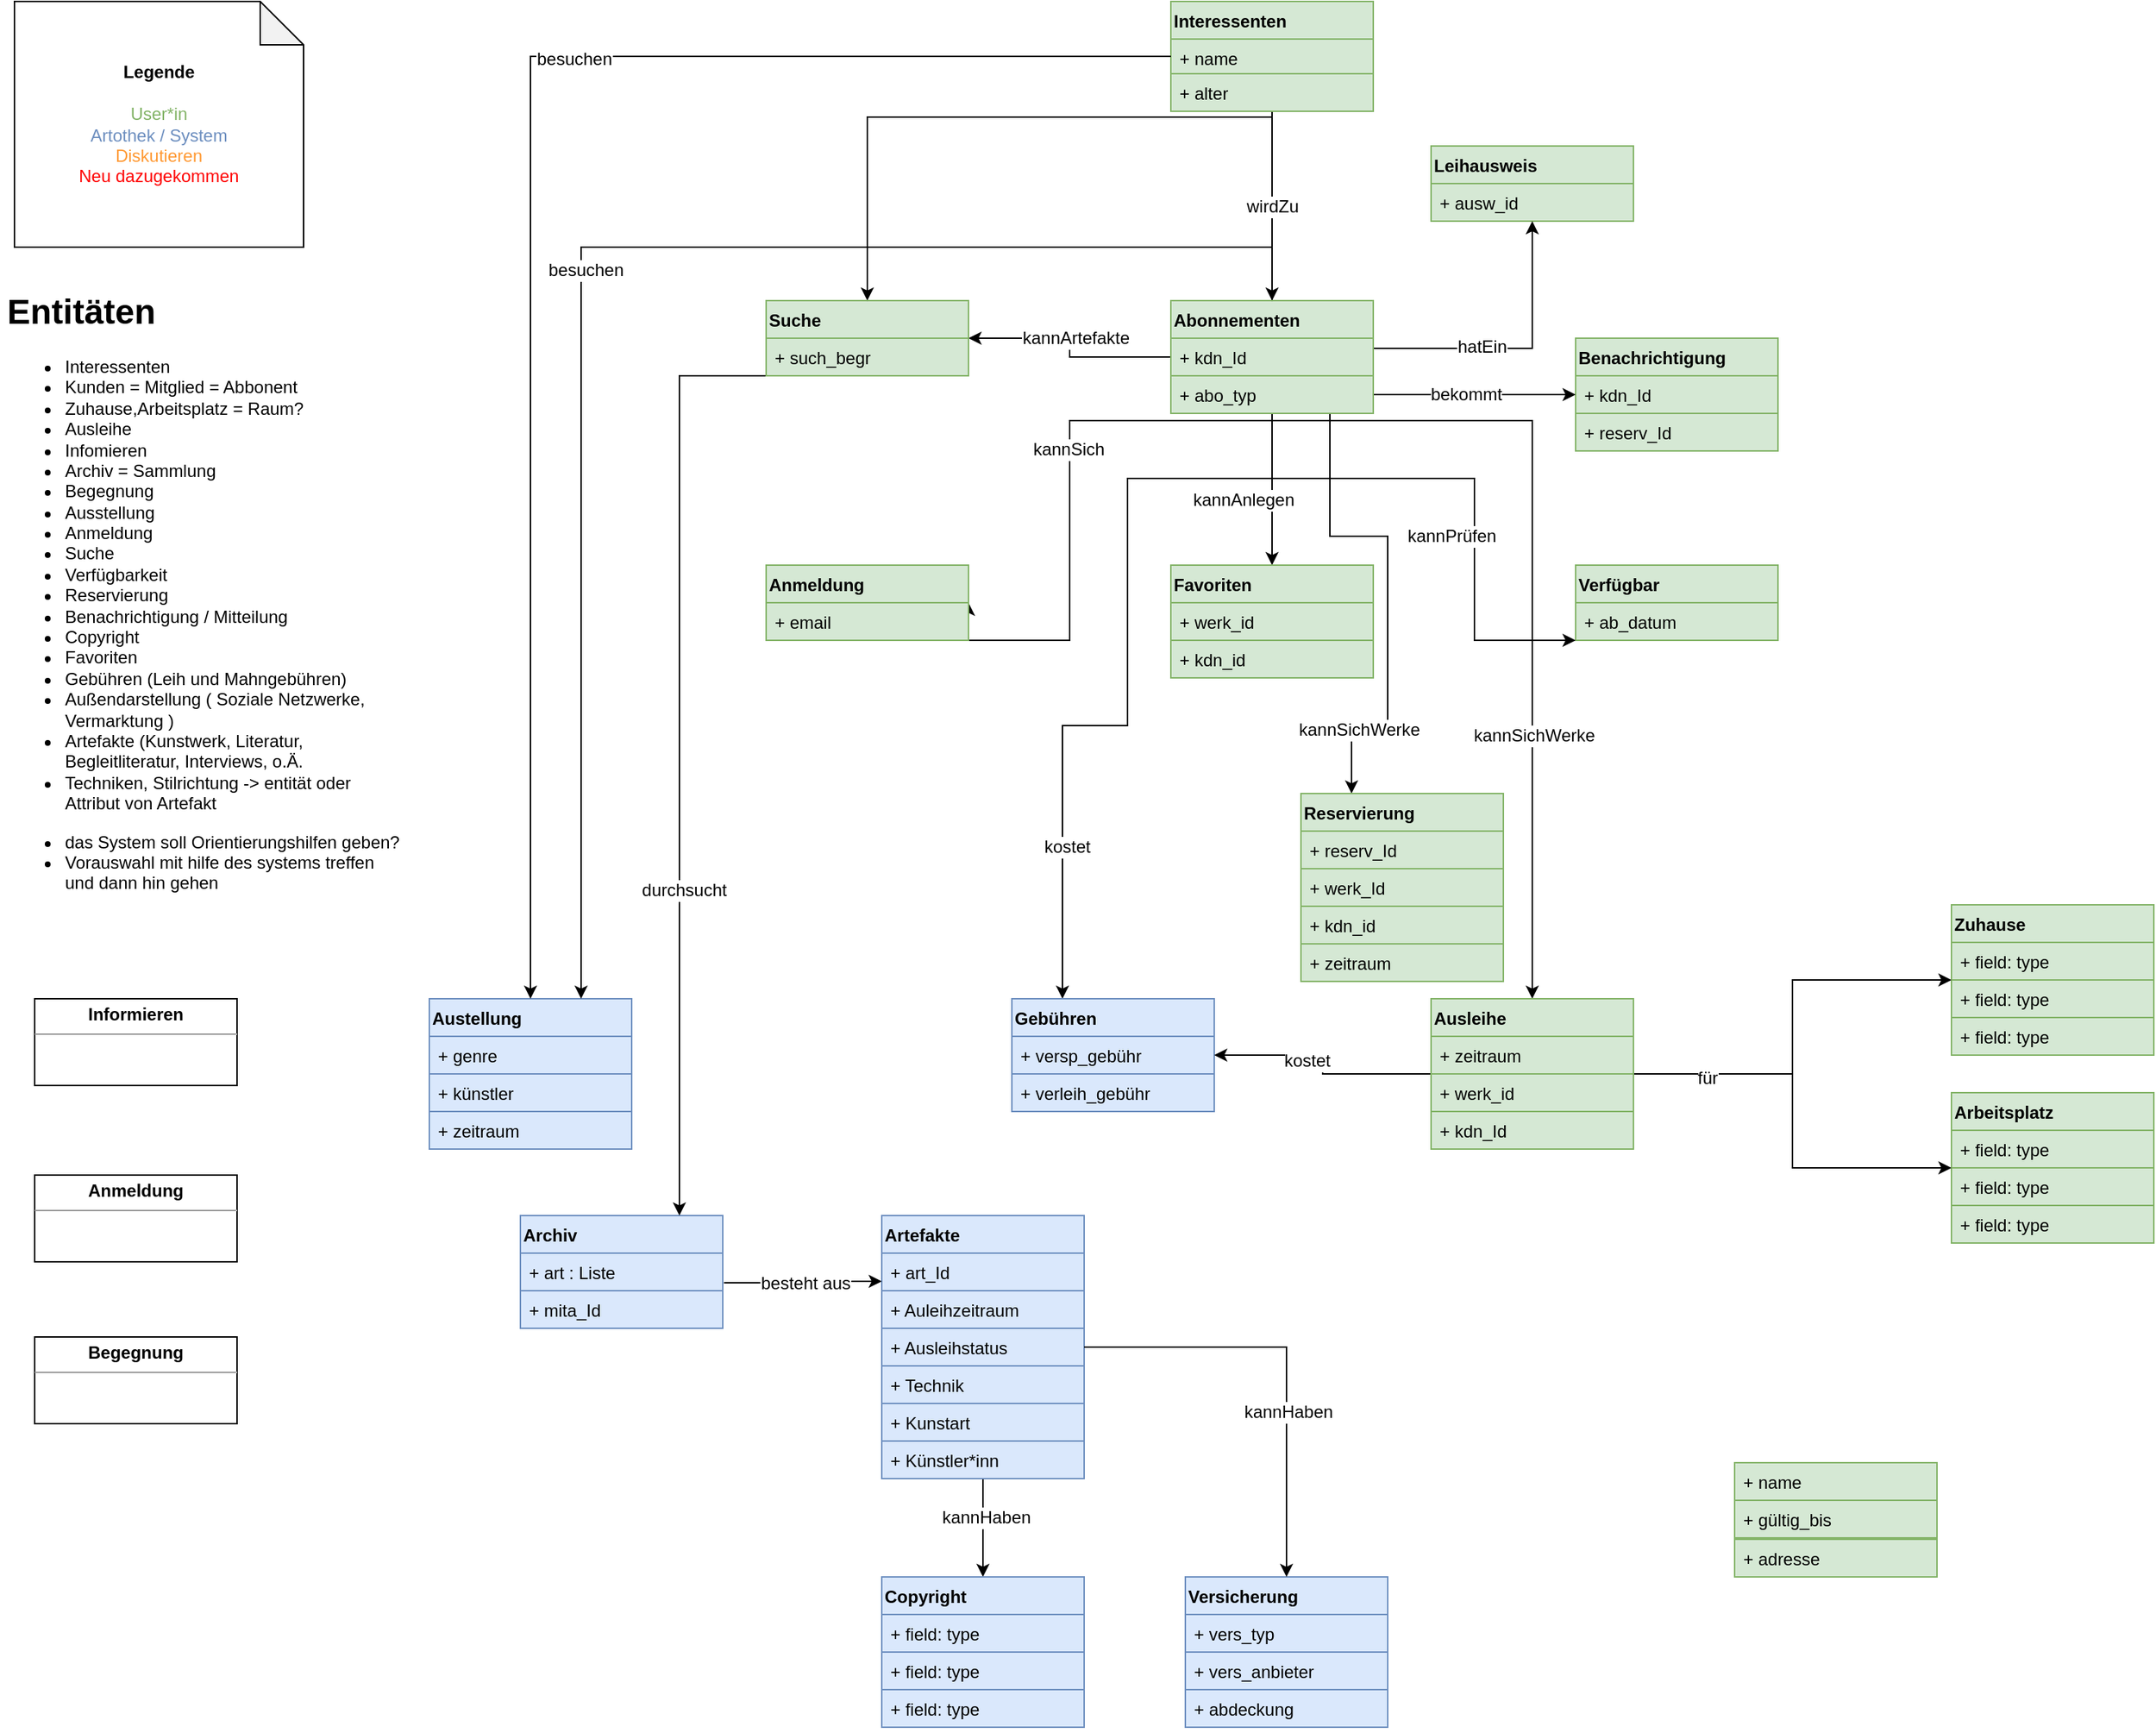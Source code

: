 <mxfile version="16.5.6" type="github" pages="5">
  <diagram name="Domänenmodell_v3.0" id="jYzS57EVwnnD3Q-TsNls">
    <mxGraphModel dx="1426" dy="3133" grid="1" gridSize="10" guides="1" tooltips="1" connect="1" arrows="1" fold="1" page="1" pageScale="1" pageWidth="827" pageHeight="1169" math="0" shadow="0">
      <root>
        <mxCell id="VY2cDKLRbNuXClx3hJeE-0" />
        <mxCell id="VY2cDKLRbNuXClx3hJeE-1" parent="VY2cDKLRbNuXClx3hJeE-0" />
        <mxCell id="VY2cDKLRbNuXClx3hJeE-17" value="&lt;h1&gt;Entitäten&lt;/h1&gt;&lt;ul&gt;&lt;li&gt;Interessenten&lt;/li&gt;&lt;li&gt;Kunden = Mitglied = Abbonent&lt;/li&gt;&lt;li&gt;Zuhause,Arbeitsplatz = Raum?&lt;/li&gt;&lt;li&gt;Ausleihe&lt;/li&gt;&lt;li&gt;Infomieren&lt;/li&gt;&lt;li&gt;Archiv = Sammlung&lt;/li&gt;&lt;li&gt;Begegnung&lt;/li&gt;&lt;li&gt;Ausstellung&lt;/li&gt;&lt;li&gt;Anmeldung&lt;/li&gt;&lt;li&gt;Suche&lt;/li&gt;&lt;li&gt;Verfügbarkeit&lt;/li&gt;&lt;li&gt;Reservierung&lt;/li&gt;&lt;li&gt;Benachrichtigung / Mitteilung&lt;/li&gt;&lt;li&gt;Copyright&lt;/li&gt;&lt;li&gt;Favoriten&lt;/li&gt;&lt;li&gt;Gebühren (Leih und Mahngebühren)&lt;/li&gt;&lt;li&gt;Außendarstellung ( Soziale Netzwerke, Vermarktung )&amp;nbsp;&lt;/li&gt;&lt;li&gt;Artefakte (Kunstwerk, Literatur, Begleitliteratur, Interviews, o.Ä.&lt;/li&gt;&lt;li&gt;Techniken, Stilrichtung -&amp;gt; entität oder Attribut von Artefakt&lt;/li&gt;&lt;/ul&gt;&lt;div&gt;&lt;div&gt;&lt;div&gt;&lt;ul&gt;&lt;li&gt;das System soll Orientierungshilfen geben?&lt;/li&gt;&lt;li&gt;Vorauswahl mit hilfe des systems treffen und dann hin gehen&lt;/li&gt;&lt;/ul&gt;&lt;/div&gt;&lt;div&gt;&lt;font color=&quot;#FF9933&quot;&gt;&lt;br&gt;&lt;/font&gt;&lt;/div&gt;&lt;/div&gt;&lt;/div&gt;" style="text;html=1;strokeColor=none;fillColor=none;spacing=5;spacingTop=-20;whiteSpace=wrap;overflow=hidden;rounded=0;" parent="VY2cDKLRbNuXClx3hJeE-1" vertex="1">
          <mxGeometry x="80" y="-2085" width="280" height="494" as="geometry" />
        </mxCell>
        <mxCell id="VY2cDKLRbNuXClx3hJeE-35" value="&lt;p style=&quot;margin: 0px ; margin-top: 4px ; text-align: center&quot;&gt;&lt;b&gt;&lt;span&gt;Informieren&lt;br&gt;&lt;/span&gt;&lt;/b&gt;&lt;/p&gt;&lt;hr size=&quot;1&quot;&gt;&lt;div style=&quot;height: 2px&quot;&gt;&lt;/div&gt;" style="verticalAlign=top;align=left;overflow=fill;fontSize=12;fontFamily=Helvetica;html=1;" parent="VY2cDKLRbNuXClx3hJeE-1" vertex="1">
          <mxGeometry x="104" y="-1590" width="140" height="60" as="geometry" />
        </mxCell>
        <mxCell id="VY2cDKLRbNuXClx3hJeE-55" value="&lt;p style=&quot;margin: 0px ; margin-top: 4px ; text-align: center&quot;&gt;&lt;b&gt;&lt;span&gt;Anmeldung&lt;/span&gt;&lt;/b&gt;&lt;/p&gt;&lt;hr size=&quot;1&quot;&gt;&lt;div style=&quot;height: 2px&quot;&gt;&lt;/div&gt;" style="verticalAlign=top;align=left;overflow=fill;fontSize=12;fontFamily=Helvetica;html=1;" parent="VY2cDKLRbNuXClx3hJeE-1" vertex="1">
          <mxGeometry x="104" y="-1468" width="140" height="60" as="geometry" />
        </mxCell>
        <mxCell id="VY2cDKLRbNuXClx3hJeE-69" value="&lt;div align=&quot;center&quot;&gt;&lt;b&gt;Legende &lt;br&gt;&lt;/b&gt;&lt;/div&gt;&lt;div align=&quot;center&quot;&gt;&lt;br&gt;&lt;font color=&quot;#82B366&quot;&gt;User*in&lt;/font&gt;&lt;br&gt;&lt;font color=&quot;#6C8EBF&quot;&gt;Artothek / System&lt;/font&gt;&lt;br&gt;&lt;font color=&quot;#FF00FF&quot;&gt;&lt;font color=&quot;#67AB9F&quot;&gt;&lt;font color=&quot;#FF9933&quot;&gt;Diskutieren&lt;/font&gt;&lt;br&gt;&lt;/font&gt;&lt;/font&gt;&lt;/div&gt;&lt;div align=&quot;center&quot;&gt;&lt;font color=&quot;#FF00FF&quot;&gt;&lt;font color=&quot;#67AB9F&quot;&gt;&lt;font color=&quot;#FF0000&quot;&gt;Neu dazugekommen&lt;/font&gt;&lt;br&gt;&lt;/font&gt;&lt;/font&gt;&lt;/div&gt;" style="shape=note;whiteSpace=wrap;html=1;backgroundOutline=1;darkOpacity=0.05;align=center;" parent="VY2cDKLRbNuXClx3hJeE-1" vertex="1">
          <mxGeometry x="90" y="-2280" width="200" height="170" as="geometry" />
        </mxCell>
        <mxCell id="MjiaOBW0HprSQLc15TfK-0" value="&lt;p style=&quot;margin: 0px ; margin-top: 4px ; text-align: center&quot;&gt;&lt;b&gt;Begegnung&lt;/b&gt;&lt;/p&gt;&lt;hr size=&quot;1&quot;&gt;&lt;div style=&quot;height: 2px&quot;&gt;&lt;/div&gt;" style="verticalAlign=top;align=left;overflow=fill;fontSize=12;fontFamily=Helvetica;html=1;" parent="VY2cDKLRbNuXClx3hJeE-1" vertex="1">
          <mxGeometry x="104" y="-1356" width="140" height="60" as="geometry" />
        </mxCell>
        <mxCell id="xb_qL5ZKRjddOutZD5-1-80" style="edgeStyle=orthogonalEdgeStyle;rounded=0;orthogonalLoop=1;jettySize=auto;html=1;entryX=0.5;entryY=0;entryDx=0;entryDy=0;fontFamily=Helvetica;fontSize=12;fontColor=#000000;" parent="VY2cDKLRbNuXClx3hJeE-1" source="MjiaOBW0HprSQLc15TfK-1" target="MjiaOBW0HprSQLc15TfK-7" edge="1">
          <mxGeometry relative="1" as="geometry" />
        </mxCell>
        <mxCell id="xb_qL5ZKRjddOutZD5-1-81" value="kannHaben" style="edgeLabel;html=1;align=center;verticalAlign=middle;resizable=0;points=[];fontSize=12;fontFamily=Helvetica;fontColor=#000000;" parent="xb_qL5ZKRjddOutZD5-1-80" vertex="1" connectable="0">
          <mxGeometry x="-0.206" y="2" relative="1" as="geometry">
            <mxPoint as="offset" />
          </mxGeometry>
        </mxCell>
        <mxCell id="MjiaOBW0HprSQLc15TfK-1" value="Artefakte" style="swimlane;fontStyle=1;childLayout=stackLayout;horizontal=1;startSize=26;fillColor=#dae8fc;horizontalStack=0;resizeParent=1;resizeParentMax=0;resizeLast=0;collapsible=1;marginBottom=0;fontFamily=Helvetica;fontSize=12;align=left;verticalAlign=top;strokeColor=#6c8ebf;" parent="VY2cDKLRbNuXClx3hJeE-1" vertex="1">
          <mxGeometry x="690" y="-1440" width="140" height="182" as="geometry">
            <mxRectangle x="1252.5" y="260" width="110" height="26" as="alternateBounds" />
          </mxGeometry>
        </mxCell>
        <mxCell id="MjiaOBW0HprSQLc15TfK-11" value="+ art_Id" style="text;strokeColor=#6c8ebf;fillColor=#dae8fc;align=left;verticalAlign=top;spacingLeft=4;spacingRight=4;overflow=hidden;rotatable=0;points=[[0,0.5],[1,0.5]];portConstraint=eastwest;fontFamily=Helvetica;fontSize=12;" parent="MjiaOBW0HprSQLc15TfK-1" vertex="1">
          <mxGeometry y="26" width="140" height="26" as="geometry" />
        </mxCell>
        <mxCell id="MjiaOBW0HprSQLc15TfK-2" value="+ Auleihzeitraum" style="text;strokeColor=#6c8ebf;fillColor=#dae8fc;align=left;verticalAlign=top;spacingLeft=4;spacingRight=4;overflow=hidden;rotatable=0;points=[[0,0.5],[1,0.5]];portConstraint=eastwest;fontFamily=Helvetica;fontSize=12;" parent="MjiaOBW0HprSQLc15TfK-1" vertex="1">
          <mxGeometry y="52" width="140" height="26" as="geometry" />
        </mxCell>
        <mxCell id="MjiaOBW0HprSQLc15TfK-3" value="+ Ausleihstatus" style="text;strokeColor=#6c8ebf;fillColor=#dae8fc;align=left;verticalAlign=top;spacingLeft=4;spacingRight=4;overflow=hidden;rotatable=0;points=[[0,0.5],[1,0.5]];portConstraint=eastwest;fontFamily=Helvetica;fontSize=12;" parent="MjiaOBW0HprSQLc15TfK-1" vertex="1">
          <mxGeometry y="78" width="140" height="26" as="geometry" />
        </mxCell>
        <mxCell id="MjiaOBW0HprSQLc15TfK-4" value="+ Technik" style="text;strokeColor=#6c8ebf;fillColor=#dae8fc;align=left;verticalAlign=top;spacingLeft=4;spacingRight=4;overflow=hidden;rotatable=0;points=[[0,0.5],[1,0.5]];portConstraint=eastwest;fontFamily=Helvetica;fontSize=12;" parent="MjiaOBW0HprSQLc15TfK-1" vertex="1">
          <mxGeometry y="104" width="140" height="26" as="geometry" />
        </mxCell>
        <mxCell id="MjiaOBW0HprSQLc15TfK-5" value="+ Kunstart" style="text;strokeColor=#6c8ebf;fillColor=#dae8fc;align=left;verticalAlign=top;spacingLeft=4;spacingRight=4;overflow=hidden;rotatable=0;points=[[0,0.5],[1,0.5]];portConstraint=eastwest;fontFamily=Helvetica;fontSize=12;" parent="MjiaOBW0HprSQLc15TfK-1" vertex="1">
          <mxGeometry y="130" width="140" height="26" as="geometry" />
        </mxCell>
        <mxCell id="MjiaOBW0HprSQLc15TfK-6" value="+ Künstler*inn" style="text;strokeColor=#6c8ebf;fillColor=#dae8fc;align=left;verticalAlign=top;spacingLeft=4;spacingRight=4;overflow=hidden;rotatable=0;points=[[0,0.5],[1,0.5]];portConstraint=eastwest;fontFamily=Helvetica;fontSize=12;" parent="MjiaOBW0HprSQLc15TfK-1" vertex="1">
          <mxGeometry y="156" width="140" height="26" as="geometry" />
        </mxCell>
        <mxCell id="MjiaOBW0HprSQLc15TfK-7" value="Copyright" style="swimlane;fontStyle=1;childLayout=stackLayout;horizontal=1;startSize=26;fillColor=#dae8fc;horizontalStack=0;resizeParent=1;resizeParentMax=0;resizeLast=0;collapsible=1;marginBottom=0;fontFamily=Helvetica;fontSize=12;align=left;verticalAlign=top;strokeColor=#6c8ebf;" parent="VY2cDKLRbNuXClx3hJeE-1" vertex="1">
          <mxGeometry x="690" y="-1190" width="140" height="104" as="geometry" />
        </mxCell>
        <mxCell id="MjiaOBW0HprSQLc15TfK-8" value="+ field: type" style="text;strokeColor=#6c8ebf;fillColor=#dae8fc;align=left;verticalAlign=top;spacingLeft=4;spacingRight=4;overflow=hidden;rotatable=0;points=[[0,0.5],[1,0.5]];portConstraint=eastwest;fontFamily=Helvetica;fontSize=12;" parent="MjiaOBW0HprSQLc15TfK-7" vertex="1">
          <mxGeometry y="26" width="140" height="26" as="geometry" />
        </mxCell>
        <mxCell id="MjiaOBW0HprSQLc15TfK-9" value="+ field: type" style="text;strokeColor=#6c8ebf;fillColor=#dae8fc;align=left;verticalAlign=top;spacingLeft=4;spacingRight=4;overflow=hidden;rotatable=0;points=[[0,0.5],[1,0.5]];portConstraint=eastwest;fontFamily=Helvetica;fontSize=12;" parent="MjiaOBW0HprSQLc15TfK-7" vertex="1">
          <mxGeometry y="52" width="140" height="26" as="geometry" />
        </mxCell>
        <mxCell id="MjiaOBW0HprSQLc15TfK-10" value="+ field: type" style="text;strokeColor=#6c8ebf;fillColor=#dae8fc;align=left;verticalAlign=top;spacingLeft=4;spacingRight=4;overflow=hidden;rotatable=0;points=[[0,0.5],[1,0.5]];portConstraint=eastwest;fontFamily=Helvetica;fontSize=12;" parent="MjiaOBW0HprSQLc15TfK-7" vertex="1">
          <mxGeometry y="78" width="140" height="26" as="geometry" />
        </mxCell>
        <mxCell id="xb_qL5ZKRjddOutZD5-1-94" style="edgeStyle=orthogonalEdgeStyle;rounded=0;orthogonalLoop=1;jettySize=auto;html=1;entryX=0;entryY=0.25;entryDx=0;entryDy=0;fontFamily=Helvetica;fontSize=12;fontColor=#000000;exitX=1.006;exitY=0.79;exitDx=0;exitDy=0;exitPerimeter=0;" parent="VY2cDKLRbNuXClx3hJeE-1" source="MjiaOBW0HprSQLc15TfK-14" target="MjiaOBW0HprSQLc15TfK-1" edge="1">
          <mxGeometry relative="1" as="geometry" />
        </mxCell>
        <mxCell id="xb_qL5ZKRjddOutZD5-1-95" value="besteht aus " style="edgeLabel;html=1;align=center;verticalAlign=middle;resizable=0;points=[];fontSize=12;fontFamily=Helvetica;fontColor=#000000;" parent="xb_qL5ZKRjddOutZD5-1-94" vertex="1" connectable="0">
          <mxGeometry x="0.026" y="-1" relative="1" as="geometry">
            <mxPoint as="offset" />
          </mxGeometry>
        </mxCell>
        <mxCell id="MjiaOBW0HprSQLc15TfK-13" value="Archiv" style="swimlane;fontStyle=1;childLayout=stackLayout;horizontal=1;startSize=26;fillColor=#dae8fc;horizontalStack=0;resizeParent=1;resizeParentMax=0;resizeLast=0;collapsible=1;marginBottom=0;fontFamily=Helvetica;fontSize=12;align=left;verticalAlign=top;strokeColor=#6c8ebf;" parent="VY2cDKLRbNuXClx3hJeE-1" vertex="1">
          <mxGeometry x="440" y="-1440" width="140" height="78" as="geometry" />
        </mxCell>
        <mxCell id="MjiaOBW0HprSQLc15TfK-14" value="+ art : Liste" style="text;strokeColor=#6c8ebf;fillColor=#dae8fc;align=left;verticalAlign=top;spacingLeft=4;spacingRight=4;overflow=hidden;rotatable=0;points=[[0,0.5],[1,0.5]];portConstraint=eastwest;fontFamily=Helvetica;fontSize=12;" parent="MjiaOBW0HprSQLc15TfK-13" vertex="1">
          <mxGeometry y="26" width="140" height="26" as="geometry" />
        </mxCell>
        <mxCell id="MjiaOBW0HprSQLc15TfK-15" value="+ mita_Id" style="text;strokeColor=#6c8ebf;fillColor=#dae8fc;align=left;verticalAlign=top;spacingLeft=4;spacingRight=4;overflow=hidden;rotatable=0;points=[[0,0.5],[1,0.5]];portConstraint=eastwest;fontFamily=Helvetica;fontSize=12;" parent="MjiaOBW0HprSQLc15TfK-13" vertex="1">
          <mxGeometry y="52" width="140" height="26" as="geometry" />
        </mxCell>
        <mxCell id="MjiaOBW0HprSQLc15TfK-38" value="Versicherung" style="swimlane;fontStyle=1;childLayout=stackLayout;horizontal=1;startSize=26;fillColor=#dae8fc;horizontalStack=0;resizeParent=1;resizeParentMax=0;resizeLast=0;collapsible=1;marginBottom=0;fontFamily=Helvetica;fontSize=12;align=left;verticalAlign=top;strokeColor=#6c8ebf;" parent="VY2cDKLRbNuXClx3hJeE-1" vertex="1">
          <mxGeometry x="900" y="-1190" width="140" height="104" as="geometry" />
        </mxCell>
        <mxCell id="MjiaOBW0HprSQLc15TfK-39" value="+ vers_typ" style="text;strokeColor=#6c8ebf;fillColor=#dae8fc;align=left;verticalAlign=top;spacingLeft=4;spacingRight=4;overflow=hidden;rotatable=0;points=[[0,0.5],[1,0.5]];portConstraint=eastwest;fontFamily=Helvetica;fontSize=12;" parent="MjiaOBW0HprSQLc15TfK-38" vertex="1">
          <mxGeometry y="26" width="140" height="26" as="geometry" />
        </mxCell>
        <mxCell id="MjiaOBW0HprSQLc15TfK-40" value="+ vers_anbieter" style="text;strokeColor=#6c8ebf;fillColor=#dae8fc;align=left;verticalAlign=top;spacingLeft=4;spacingRight=4;overflow=hidden;rotatable=0;points=[[0,0.5],[1,0.5]];portConstraint=eastwest;fontFamily=Helvetica;fontSize=12;" parent="MjiaOBW0HprSQLc15TfK-38" vertex="1">
          <mxGeometry y="52" width="140" height="26" as="geometry" />
        </mxCell>
        <mxCell id="MjiaOBW0HprSQLc15TfK-41" value="+ abdeckung" style="text;strokeColor=#6c8ebf;fillColor=#dae8fc;align=left;verticalAlign=top;spacingLeft=4;spacingRight=4;overflow=hidden;rotatable=0;points=[[0,0.5],[1,0.5]];portConstraint=eastwest;fontFamily=Helvetica;fontSize=12;" parent="MjiaOBW0HprSQLc15TfK-38" vertex="1">
          <mxGeometry y="78" width="140" height="26" as="geometry" />
        </mxCell>
        <mxCell id="MjiaOBW0HprSQLc15TfK-42" value="Austellung" style="swimlane;fontStyle=1;childLayout=stackLayout;horizontal=1;startSize=26;fillColor=#dae8fc;horizontalStack=0;resizeParent=1;resizeParentMax=0;resizeLast=0;collapsible=1;marginBottom=0;fontFamily=Helvetica;fontSize=12;align=left;verticalAlign=top;strokeColor=#6c8ebf;" parent="VY2cDKLRbNuXClx3hJeE-1" vertex="1">
          <mxGeometry x="377" y="-1590" width="140" height="104" as="geometry" />
        </mxCell>
        <mxCell id="MjiaOBW0HprSQLc15TfK-43" value="+ genre" style="text;strokeColor=#6c8ebf;fillColor=#dae8fc;align=left;verticalAlign=top;spacingLeft=4;spacingRight=4;overflow=hidden;rotatable=0;points=[[0,0.5],[1,0.5]];portConstraint=eastwest;fontFamily=Helvetica;fontSize=12;" parent="MjiaOBW0HprSQLc15TfK-42" vertex="1">
          <mxGeometry y="26" width="140" height="26" as="geometry" />
        </mxCell>
        <mxCell id="MjiaOBW0HprSQLc15TfK-44" value="+ künstler" style="text;strokeColor=#6c8ebf;fillColor=#dae8fc;align=left;verticalAlign=top;spacingLeft=4;spacingRight=4;overflow=hidden;rotatable=0;points=[[0,0.5],[1,0.5]];portConstraint=eastwest;fontFamily=Helvetica;fontSize=12;" parent="MjiaOBW0HprSQLc15TfK-42" vertex="1">
          <mxGeometry y="52" width="140" height="26" as="geometry" />
        </mxCell>
        <mxCell id="MjiaOBW0HprSQLc15TfK-45" value="+ zeitraum" style="text;strokeColor=#6c8ebf;fillColor=#dae8fc;align=left;verticalAlign=top;spacingLeft=4;spacingRight=4;overflow=hidden;rotatable=0;points=[[0,0.5],[1,0.5]];portConstraint=eastwest;fontFamily=Helvetica;fontSize=12;" parent="MjiaOBW0HprSQLc15TfK-42" vertex="1">
          <mxGeometry y="78" width="140" height="26" as="geometry" />
        </mxCell>
        <mxCell id="MjiaOBW0HprSQLc15TfK-46" value="Leihausweis" style="swimlane;fontStyle=1;childLayout=stackLayout;horizontal=1;startSize=26;fillColor=#d5e8d4;horizontalStack=0;resizeParent=1;resizeParentMax=0;resizeLast=0;collapsible=1;marginBottom=0;fontFamily=Helvetica;fontSize=12;align=left;verticalAlign=top;strokeColor=#82b366;" parent="VY2cDKLRbNuXClx3hJeE-1" vertex="1">
          <mxGeometry x="1070" y="-2180" width="140" height="52" as="geometry" />
        </mxCell>
        <mxCell id="MjiaOBW0HprSQLc15TfK-49" value="+ ausw_id" style="text;strokeColor=#82b366;fillColor=#d5e8d4;align=left;verticalAlign=top;spacingLeft=4;spacingRight=4;overflow=hidden;rotatable=0;points=[[0,0.5],[1,0.5]];portConstraint=eastwest;fontFamily=Helvetica;fontSize=12;" parent="MjiaOBW0HprSQLc15TfK-46" vertex="1">
          <mxGeometry y="26" width="140" height="26" as="geometry" />
        </mxCell>
        <mxCell id="xb_qL5ZKRjddOutZD5-1-52" value="wirdZu" style="edgeStyle=orthogonalEdgeStyle;rounded=0;orthogonalLoop=1;jettySize=auto;html=1;entryX=0.5;entryY=0;entryDx=0;entryDy=0;fontFamily=Helvetica;fontSize=12;" parent="VY2cDKLRbNuXClx3hJeE-1" source="xb_qL5ZKRjddOutZD5-1-0" target="xb_qL5ZKRjddOutZD5-1-16" edge="1">
          <mxGeometry relative="1" as="geometry" />
        </mxCell>
        <mxCell id="xb_qL5ZKRjddOutZD5-1-91" style="edgeStyle=orthogonalEdgeStyle;rounded=0;orthogonalLoop=1;jettySize=auto;html=1;fontFamily=Helvetica;fontSize=12;fontColor=#000000;" parent="VY2cDKLRbNuXClx3hJeE-1" source="xb_qL5ZKRjddOutZD5-1-0" target="xb_qL5ZKRjddOutZD5-1-24" edge="1">
          <mxGeometry relative="1" as="geometry">
            <Array as="points">
              <mxPoint x="680" y="-2200" />
            </Array>
          </mxGeometry>
        </mxCell>
        <mxCell id="xb_qL5ZKRjddOutZD5-1-0" value="Interessenten" style="swimlane;fontStyle=1;childLayout=stackLayout;horizontal=1;startSize=26;fillColor=#d5e8d4;horizontalStack=0;resizeParent=1;resizeParentMax=0;resizeLast=0;collapsible=1;marginBottom=0;fontFamily=Helvetica;fontSize=12;align=left;verticalAlign=top;strokeColor=#82b366;" parent="VY2cDKLRbNuXClx3hJeE-1" vertex="1">
          <mxGeometry x="890" y="-2280" width="140" height="76" as="geometry" />
        </mxCell>
        <mxCell id="xb_qL5ZKRjddOutZD5-1-1" value="+ name" style="text;strokeColor=#82b366;fillColor=#d5e8d4;align=left;verticalAlign=top;spacingLeft=4;spacingRight=4;overflow=hidden;rotatable=0;points=[[0,0.5],[1,0.5]];portConstraint=eastwest;fontFamily=Helvetica;fontSize=12;" parent="xb_qL5ZKRjddOutZD5-1-0" vertex="1">
          <mxGeometry y="26" width="140" height="24" as="geometry" />
        </mxCell>
        <mxCell id="xb_qL5ZKRjddOutZD5-1-2" value="+ alter" style="text;strokeColor=#82b366;fillColor=#d5e8d4;align=left;verticalAlign=top;spacingLeft=4;spacingRight=4;overflow=hidden;rotatable=0;points=[[0,0.5],[1,0.5]];portConstraint=eastwest;fontFamily=Helvetica;fontSize=12;" parent="xb_qL5ZKRjddOutZD5-1-0" vertex="1">
          <mxGeometry y="50" width="140" height="26" as="geometry" />
        </mxCell>
        <mxCell id="xb_qL5ZKRjddOutZD5-1-8" value="Benachrichtigung&#xa;" style="swimlane;fontStyle=1;childLayout=stackLayout;horizontal=1;startSize=26;fillColor=#d5e8d4;horizontalStack=0;resizeParent=1;resizeParentMax=0;resizeLast=0;collapsible=1;marginBottom=0;fontFamily=Helvetica;fontSize=12;align=left;verticalAlign=top;strokeColor=#82b366;" parent="VY2cDKLRbNuXClx3hJeE-1" vertex="1">
          <mxGeometry x="1170" y="-2047" width="140" height="78" as="geometry" />
        </mxCell>
        <mxCell id="xb_qL5ZKRjddOutZD5-1-9" value="+ kdn_Id" style="text;strokeColor=#82b366;fillColor=#d5e8d4;align=left;verticalAlign=top;spacingLeft=4;spacingRight=4;overflow=hidden;rotatable=0;points=[[0,0.5],[1,0.5]];portConstraint=eastwest;fontFamily=Helvetica;fontSize=12;" parent="xb_qL5ZKRjddOutZD5-1-8" vertex="1">
          <mxGeometry y="26" width="140" height="26" as="geometry" />
        </mxCell>
        <mxCell id="xb_qL5ZKRjddOutZD5-1-10" value="+ reserv_Id" style="text;strokeColor=#82b366;fillColor=#d5e8d4;align=left;verticalAlign=top;spacingLeft=4;spacingRight=4;overflow=hidden;rotatable=0;points=[[0,0.5],[1,0.5]];portConstraint=eastwest;fontFamily=Helvetica;fontSize=12;" parent="xb_qL5ZKRjddOutZD5-1-8" vertex="1">
          <mxGeometry y="52" width="140" height="26" as="geometry" />
        </mxCell>
        <mxCell id="xb_qL5ZKRjddOutZD5-1-12" value="Verfügbar" style="swimlane;fontStyle=1;childLayout=stackLayout;horizontal=1;startSize=26;fillColor=#d5e8d4;horizontalStack=0;resizeParent=1;resizeParentMax=0;resizeLast=0;collapsible=1;marginBottom=0;fontFamily=Helvetica;fontSize=12;align=left;verticalAlign=top;strokeColor=#82b366;" parent="VY2cDKLRbNuXClx3hJeE-1" vertex="1">
          <mxGeometry x="1170" y="-1890" width="140" height="52" as="geometry" />
        </mxCell>
        <mxCell id="xb_qL5ZKRjddOutZD5-1-13" value="+ ab_datum" style="text;strokeColor=#82b366;fillColor=#d5e8d4;align=left;verticalAlign=top;spacingLeft=4;spacingRight=4;overflow=hidden;rotatable=0;points=[[0,0.5],[1,0.5]];portConstraint=eastwest;fontFamily=Helvetica;fontSize=12;" parent="xb_qL5ZKRjddOutZD5-1-12" vertex="1">
          <mxGeometry y="26" width="140" height="26" as="geometry" />
        </mxCell>
        <mxCell id="xb_qL5ZKRjddOutZD5-1-54" style="edgeStyle=orthogonalEdgeStyle;rounded=0;orthogonalLoop=1;jettySize=auto;html=1;entryX=1;entryY=0.5;entryDx=0;entryDy=0;fontFamily=Helvetica;fontSize=12;" parent="VY2cDKLRbNuXClx3hJeE-1" source="xb_qL5ZKRjddOutZD5-1-16" target="xb_qL5ZKRjddOutZD5-1-24" edge="1">
          <mxGeometry relative="1" as="geometry" />
        </mxCell>
        <mxCell id="xb_qL5ZKRjddOutZD5-1-74" value="kannArtefakte" style="edgeLabel;html=1;align=center;verticalAlign=middle;resizable=0;points=[];fontSize=12;fontFamily=Helvetica;" parent="xb_qL5ZKRjddOutZD5-1-54" vertex="1" connectable="0">
          <mxGeometry x="0.413" relative="1" as="geometry">
            <mxPoint x="29" as="offset" />
          </mxGeometry>
        </mxCell>
        <mxCell id="xb_qL5ZKRjddOutZD5-1-55" style="edgeStyle=orthogonalEdgeStyle;rounded=0;orthogonalLoop=1;jettySize=auto;html=1;entryX=1;entryY=0.5;entryDx=0;entryDy=0;fontFamily=Helvetica;fontSize=12;" parent="VY2cDKLRbNuXClx3hJeE-1" source="xb_qL5ZKRjddOutZD5-1-16" target="xb_qL5ZKRjddOutZD5-1-48" edge="1">
          <mxGeometry relative="1" as="geometry">
            <Array as="points">
              <mxPoint x="820" y="-1990" />
              <mxPoint x="820" y="-1838" />
            </Array>
          </mxGeometry>
        </mxCell>
        <mxCell id="xb_qL5ZKRjddOutZD5-1-75" value="kannSich" style="edgeLabel;html=1;align=center;verticalAlign=middle;resizable=0;points=[];fontSize=12;fontFamily=Helvetica;" parent="xb_qL5ZKRjddOutZD5-1-55" vertex="1" connectable="0">
          <mxGeometry x="-0.16" y="-1" relative="1" as="geometry">
            <mxPoint as="offset" />
          </mxGeometry>
        </mxCell>
        <mxCell id="xb_qL5ZKRjddOutZD5-1-59" style="edgeStyle=orthogonalEdgeStyle;rounded=0;orthogonalLoop=1;jettySize=auto;html=1;entryX=0.5;entryY=0;entryDx=0;entryDy=0;fontFamily=Helvetica;fontSize=12;" parent="VY2cDKLRbNuXClx3hJeE-1" source="xb_qL5ZKRjddOutZD5-1-16" target="xb_qL5ZKRjddOutZD5-1-28" edge="1">
          <mxGeometry relative="1" as="geometry" />
        </mxCell>
        <mxCell id="xb_qL5ZKRjddOutZD5-1-60" value="kannAnlegen" style="edgeLabel;html=1;align=center;verticalAlign=middle;resizable=0;points=[];fontSize=12;fontFamily=Helvetica;" parent="xb_qL5ZKRjddOutZD5-1-59" vertex="1" connectable="0">
          <mxGeometry x="-0.168" y="3" relative="1" as="geometry">
            <mxPoint x="-23" y="16" as="offset" />
          </mxGeometry>
        </mxCell>
        <mxCell id="xb_qL5ZKRjddOutZD5-1-61" style="edgeStyle=orthogonalEdgeStyle;rounded=0;orthogonalLoop=1;jettySize=auto;html=1;fontFamily=Helvetica;fontSize=12;" parent="VY2cDKLRbNuXClx3hJeE-1" source="xb_qL5ZKRjddOutZD5-1-16" target="xb_qL5ZKRjddOutZD5-1-12" edge="1">
          <mxGeometry relative="1" as="geometry">
            <Array as="points">
              <mxPoint x="960" y="-1950" />
              <mxPoint x="1100" y="-1950" />
              <mxPoint x="1100" y="-1838" />
            </Array>
          </mxGeometry>
        </mxCell>
        <mxCell id="xb_qL5ZKRjddOutZD5-1-62" value="kannPrüfen" style="edgeLabel;html=1;align=center;verticalAlign=middle;resizable=0;points=[];fontSize=12;fontFamily=Helvetica;" parent="xb_qL5ZKRjddOutZD5-1-61" vertex="1" connectable="0">
          <mxGeometry x="-0.209" y="2" relative="1" as="geometry">
            <mxPoint x="24" y="42" as="offset" />
          </mxGeometry>
        </mxCell>
        <mxCell id="xb_qL5ZKRjddOutZD5-1-70" style="edgeStyle=orthogonalEdgeStyle;rounded=0;orthogonalLoop=1;jettySize=auto;html=1;entryX=0.25;entryY=0;entryDx=0;entryDy=0;fontFamily=Helvetica;fontSize=12;" parent="VY2cDKLRbNuXClx3hJeE-1" source="xb_qL5ZKRjddOutZD5-1-16" target="xb_qL5ZKRjddOutZD5-1-44" edge="1">
          <mxGeometry relative="1" as="geometry">
            <Array as="points">
              <mxPoint x="1000" y="-1910" />
              <mxPoint x="1040" y="-1910" />
              <mxPoint x="1040" y="-1770" />
              <mxPoint x="1015" y="-1770" />
            </Array>
          </mxGeometry>
        </mxCell>
        <mxCell id="xb_qL5ZKRjddOutZD5-1-71" value="kannSichWerke" style="edgeLabel;html=1;align=center;verticalAlign=middle;resizable=0;points=[];fontSize=12;fontFamily=Helvetica;" parent="xb_qL5ZKRjddOutZD5-1-70" vertex="1" connectable="0">
          <mxGeometry x="0.504" y="4" relative="1" as="geometry">
            <mxPoint x="-24" y="12" as="offset" />
          </mxGeometry>
        </mxCell>
        <mxCell id="xb_qL5ZKRjddOutZD5-1-72" style="edgeStyle=orthogonalEdgeStyle;rounded=0;orthogonalLoop=1;jettySize=auto;html=1;fontFamily=Helvetica;fontSize=12;" parent="VY2cDKLRbNuXClx3hJeE-1" source="xb_qL5ZKRjddOutZD5-1-16" target="xb_qL5ZKRjddOutZD5-1-40" edge="1">
          <mxGeometry relative="1" as="geometry">
            <Array as="points">
              <mxPoint x="1140" y="-1990" />
            </Array>
          </mxGeometry>
        </mxCell>
        <mxCell id="xb_qL5ZKRjddOutZD5-1-73" value="kannSichWerke" style="edgeLabel;html=1;align=center;verticalAlign=middle;resizable=0;points=[];fontSize=12;fontFamily=Helvetica;" parent="xb_qL5ZKRjddOutZD5-1-72" vertex="1" connectable="0">
          <mxGeometry x="0.376" y="1" relative="1" as="geometry">
            <mxPoint as="offset" />
          </mxGeometry>
        </mxCell>
        <mxCell id="xb_qL5ZKRjddOutZD5-1-87" style="edgeStyle=orthogonalEdgeStyle;rounded=0;orthogonalLoop=1;jettySize=auto;html=1;entryX=0.25;entryY=0;entryDx=0;entryDy=0;fontFamily=Helvetica;fontSize=12;fontColor=#000000;" parent="VY2cDKLRbNuXClx3hJeE-1" source="xb_qL5ZKRjddOutZD5-1-16" target="xb_qL5ZKRjddOutZD5-1-20" edge="1">
          <mxGeometry relative="1" as="geometry">
            <Array as="points">
              <mxPoint x="960" y="-1950" />
              <mxPoint x="860" y="-1950" />
              <mxPoint x="860" y="-1779" />
              <mxPoint x="815" y="-1779" />
            </Array>
          </mxGeometry>
        </mxCell>
        <mxCell id="xb_qL5ZKRjddOutZD5-1-88" value="kostet" style="edgeLabel;html=1;align=center;verticalAlign=middle;resizable=0;points=[];fontSize=12;fontFamily=Helvetica;fontColor=#000000;" parent="xb_qL5ZKRjddOutZD5-1-87" vertex="1" connectable="0">
          <mxGeometry x="0.619" y="3" relative="1" as="geometry">
            <mxPoint as="offset" />
          </mxGeometry>
        </mxCell>
        <mxCell id="xb_qL5ZKRjddOutZD5-1-92" style="edgeStyle=orthogonalEdgeStyle;rounded=0;orthogonalLoop=1;jettySize=auto;html=1;entryX=0.75;entryY=0;entryDx=0;entryDy=0;fontFamily=Helvetica;fontSize=12;fontColor=#000000;" parent="VY2cDKLRbNuXClx3hJeE-1" source="xb_qL5ZKRjddOutZD5-1-16" target="MjiaOBW0HprSQLc15TfK-42" edge="1">
          <mxGeometry relative="1" as="geometry">
            <Array as="points">
              <mxPoint x="960" y="-2110" />
              <mxPoint x="482" y="-2110" />
            </Array>
          </mxGeometry>
        </mxCell>
        <mxCell id="xb_qL5ZKRjddOutZD5-1-93" value="&lt;div&gt;besuchen&lt;/div&gt;" style="edgeLabel;html=1;align=center;verticalAlign=middle;resizable=0;points=[];fontSize=12;fontFamily=Helvetica;fontColor=#000000;" parent="xb_qL5ZKRjddOutZD5-1-92" vertex="1" connectable="0">
          <mxGeometry x="0.026" y="2" relative="1" as="geometry">
            <mxPoint x="1" as="offset" />
          </mxGeometry>
        </mxCell>
        <mxCell id="xb_qL5ZKRjddOutZD5-1-102" style="edgeStyle=orthogonalEdgeStyle;rounded=0;orthogonalLoop=1;jettySize=auto;html=1;fontFamily=Helvetica;fontSize=12;fontColor=#000000;" parent="VY2cDKLRbNuXClx3hJeE-1" source="xb_qL5ZKRjddOutZD5-1-16" target="xb_qL5ZKRjddOutZD5-1-9" edge="1">
          <mxGeometry relative="1" as="geometry">
            <Array as="points">
              <mxPoint x="1070" y="-2008" />
              <mxPoint x="1070" y="-2008" />
            </Array>
          </mxGeometry>
        </mxCell>
        <mxCell id="xb_qL5ZKRjddOutZD5-1-103" value="bekommt" style="edgeLabel;html=1;align=center;verticalAlign=middle;resizable=0;points=[];fontSize=12;fontFamily=Helvetica;fontColor=#000000;" parent="xb_qL5ZKRjddOutZD5-1-102" connectable="0" vertex="1">
          <mxGeometry x="-0.087" relative="1" as="geometry">
            <mxPoint as="offset" />
          </mxGeometry>
        </mxCell>
        <mxCell id="xb_qL5ZKRjddOutZD5-1-104" style="edgeStyle=orthogonalEdgeStyle;rounded=0;orthogonalLoop=1;jettySize=auto;html=1;fontFamily=Helvetica;fontSize=12;fontColor=#000000;" parent="VY2cDKLRbNuXClx3hJeE-1" source="xb_qL5ZKRjddOutZD5-1-16" target="MjiaOBW0HprSQLc15TfK-46" edge="1">
          <mxGeometry relative="1" as="geometry">
            <Array as="points">
              <mxPoint x="1140" y="-2040" />
            </Array>
          </mxGeometry>
        </mxCell>
        <mxCell id="xb_qL5ZKRjddOutZD5-1-105" value="hatEin" style="edgeLabel;html=1;align=center;verticalAlign=middle;resizable=0;points=[];fontSize=12;fontFamily=Helvetica;fontColor=#000000;" parent="xb_qL5ZKRjddOutZD5-1-104" connectable="0" vertex="1">
          <mxGeometry x="-0.247" y="1" relative="1" as="geometry">
            <mxPoint as="offset" />
          </mxGeometry>
        </mxCell>
        <mxCell id="xb_qL5ZKRjddOutZD5-1-16" value="Abonnementen" style="swimlane;fontStyle=1;childLayout=stackLayout;horizontal=1;startSize=26;fillColor=#d5e8d4;horizontalStack=0;resizeParent=1;resizeParentMax=0;resizeLast=0;collapsible=1;marginBottom=0;fontFamily=Helvetica;fontSize=12;align=left;verticalAlign=top;strokeColor=#82b366;" parent="VY2cDKLRbNuXClx3hJeE-1" vertex="1">
          <mxGeometry x="890" y="-2073" width="140" height="78" as="geometry" />
        </mxCell>
        <mxCell id="xb_qL5ZKRjddOutZD5-1-17" value="+ kdn_Id" style="text;strokeColor=#82b366;fillColor=#d5e8d4;align=left;verticalAlign=top;spacingLeft=4;spacingRight=4;overflow=hidden;rotatable=0;points=[[0,0.5],[1,0.5]];portConstraint=eastwest;fontFamily=Helvetica;fontSize=12;" parent="xb_qL5ZKRjddOutZD5-1-16" vertex="1">
          <mxGeometry y="26" width="140" height="26" as="geometry" />
        </mxCell>
        <mxCell id="xb_qL5ZKRjddOutZD5-1-18" value="+ abo_typ" style="text;strokeColor=#82b366;fillColor=#d5e8d4;align=left;verticalAlign=top;spacingLeft=4;spacingRight=4;overflow=hidden;rotatable=0;points=[[0,0.5],[1,0.5]];portConstraint=eastwest;fontFamily=Helvetica;fontSize=12;" parent="xb_qL5ZKRjddOutZD5-1-16" vertex="1">
          <mxGeometry y="52" width="140" height="26" as="geometry" />
        </mxCell>
        <mxCell id="xb_qL5ZKRjddOutZD5-1-20" value="Gebühren" style="swimlane;fontStyle=1;childLayout=stackLayout;horizontal=1;startSize=26;fillColor=#dae8fc;horizontalStack=0;resizeParent=1;resizeParentMax=0;resizeLast=0;collapsible=1;marginBottom=0;fontFamily=Helvetica;fontSize=12;align=left;verticalAlign=top;strokeColor=#6c8ebf;" parent="VY2cDKLRbNuXClx3hJeE-1" vertex="1">
          <mxGeometry x="780" y="-1590" width="140" height="78" as="geometry" />
        </mxCell>
        <mxCell id="xb_qL5ZKRjddOutZD5-1-21" value="+ versp_gebühr" style="text;strokeColor=#6c8ebf;fillColor=#dae8fc;align=left;verticalAlign=top;spacingLeft=4;spacingRight=4;overflow=hidden;rotatable=0;points=[[0,0.5],[1,0.5]];portConstraint=eastwest;fontFamily=Helvetica;fontSize=12;" parent="xb_qL5ZKRjddOutZD5-1-20" vertex="1">
          <mxGeometry y="26" width="140" height="26" as="geometry" />
        </mxCell>
        <mxCell id="xb_qL5ZKRjddOutZD5-1-22" value="+ verleih_gebühr" style="text;strokeColor=#6c8ebf;fillColor=#dae8fc;align=left;verticalAlign=top;spacingLeft=4;spacingRight=4;overflow=hidden;rotatable=0;points=[[0,0.5],[1,0.5]];portConstraint=eastwest;fontFamily=Helvetica;fontSize=12;" parent="xb_qL5ZKRjddOutZD5-1-20" vertex="1">
          <mxGeometry y="52" width="140" height="26" as="geometry" />
        </mxCell>
        <mxCell id="xb_qL5ZKRjddOutZD5-1-96" style="edgeStyle=orthogonalEdgeStyle;rounded=0;orthogonalLoop=1;jettySize=auto;html=1;fontFamily=Helvetica;fontSize=12;fontColor=#000000;" parent="VY2cDKLRbNuXClx3hJeE-1" source="xb_qL5ZKRjddOutZD5-1-24" edge="1">
          <mxGeometry relative="1" as="geometry">
            <mxPoint x="550" y="-1440" as="targetPoint" />
            <Array as="points">
              <mxPoint x="550" y="-2021" />
              <mxPoint x="550" y="-1440" />
            </Array>
          </mxGeometry>
        </mxCell>
        <mxCell id="xb_qL5ZKRjddOutZD5-1-97" value="durchsucht" style="edgeLabel;html=1;align=center;verticalAlign=middle;resizable=0;points=[];fontSize=12;fontFamily=Helvetica;fontColor=#000000;" parent="xb_qL5ZKRjddOutZD5-1-96" vertex="1" connectable="0">
          <mxGeometry x="0.297" y="3" relative="1" as="geometry">
            <mxPoint as="offset" />
          </mxGeometry>
        </mxCell>
        <mxCell id="xb_qL5ZKRjddOutZD5-1-24" value="Suche" style="swimlane;fontStyle=1;childLayout=stackLayout;horizontal=1;startSize=26;fillColor=#d5e8d4;horizontalStack=0;resizeParent=1;resizeParentMax=0;resizeLast=0;collapsible=1;marginBottom=0;fontFamily=Helvetica;fontSize=12;align=left;verticalAlign=top;strokeColor=#82b366;" parent="VY2cDKLRbNuXClx3hJeE-1" vertex="1">
          <mxGeometry x="610" y="-2073" width="140" height="52" as="geometry">
            <mxRectangle x="920" y="-993" width="70" height="26" as="alternateBounds" />
          </mxGeometry>
        </mxCell>
        <mxCell id="xb_qL5ZKRjddOutZD5-1-25" value="+ such_begr" style="text;strokeColor=#82b366;fillColor=#d5e8d4;align=left;verticalAlign=top;spacingLeft=4;spacingRight=4;overflow=hidden;rotatable=0;points=[[0,0.5],[1,0.5]];portConstraint=eastwest;fontFamily=Helvetica;fontSize=12;" parent="xb_qL5ZKRjddOutZD5-1-24" vertex="1">
          <mxGeometry y="26" width="140" height="26" as="geometry" />
        </mxCell>
        <mxCell id="xb_qL5ZKRjddOutZD5-1-28" value="Favoriten" style="swimlane;fontStyle=1;childLayout=stackLayout;horizontal=1;startSize=26;fillColor=#d5e8d4;horizontalStack=0;resizeParent=1;resizeParentMax=0;resizeLast=0;collapsible=1;marginBottom=0;fontFamily=Helvetica;fontSize=12;align=left;verticalAlign=top;strokeColor=#82b366;" parent="VY2cDKLRbNuXClx3hJeE-1" vertex="1">
          <mxGeometry x="890" y="-1890" width="140" height="78" as="geometry" />
        </mxCell>
        <mxCell id="xb_qL5ZKRjddOutZD5-1-29" value="+ werk_id" style="text;strokeColor=#82b366;fillColor=#d5e8d4;align=left;verticalAlign=top;spacingLeft=4;spacingRight=4;overflow=hidden;rotatable=0;points=[[0,0.5],[1,0.5]];portConstraint=eastwest;fontFamily=Helvetica;fontSize=12;" parent="xb_qL5ZKRjddOutZD5-1-28" vertex="1">
          <mxGeometry y="26" width="140" height="26" as="geometry" />
        </mxCell>
        <mxCell id="xb_qL5ZKRjddOutZD5-1-30" value="+ kdn_id" style="text;strokeColor=#82b366;fillColor=#d5e8d4;align=left;verticalAlign=top;spacingLeft=4;spacingRight=4;overflow=hidden;rotatable=0;points=[[0,0.5],[1,0.5]];portConstraint=eastwest;fontFamily=Helvetica;fontSize=12;" parent="xb_qL5ZKRjddOutZD5-1-28" vertex="1">
          <mxGeometry y="52" width="140" height="26" as="geometry" />
        </mxCell>
        <mxCell id="xb_qL5ZKRjddOutZD5-1-32" value="Arbeitsplatz" style="swimlane;fontStyle=1;childLayout=stackLayout;horizontal=1;startSize=26;fillColor=#d5e8d4;horizontalStack=0;resizeParent=1;resizeParentMax=0;resizeLast=0;collapsible=1;marginBottom=0;fontFamily=Helvetica;fontSize=12;align=left;verticalAlign=top;strokeColor=#82b366;" parent="VY2cDKLRbNuXClx3hJeE-1" vertex="1">
          <mxGeometry x="1430" y="-1525" width="140" height="104" as="geometry" />
        </mxCell>
        <mxCell id="xb_qL5ZKRjddOutZD5-1-33" value="+ field: type" style="text;strokeColor=#82b366;fillColor=#d5e8d4;align=left;verticalAlign=top;spacingLeft=4;spacingRight=4;overflow=hidden;rotatable=0;points=[[0,0.5],[1,0.5]];portConstraint=eastwest;fontFamily=Helvetica;fontSize=12;" parent="xb_qL5ZKRjddOutZD5-1-32" vertex="1">
          <mxGeometry y="26" width="140" height="26" as="geometry" />
        </mxCell>
        <mxCell id="xb_qL5ZKRjddOutZD5-1-34" value="+ field: type" style="text;strokeColor=#82b366;fillColor=#d5e8d4;align=left;verticalAlign=top;spacingLeft=4;spacingRight=4;overflow=hidden;rotatable=0;points=[[0,0.5],[1,0.5]];portConstraint=eastwest;fontFamily=Helvetica;fontSize=12;" parent="xb_qL5ZKRjddOutZD5-1-32" vertex="1">
          <mxGeometry y="52" width="140" height="26" as="geometry" />
        </mxCell>
        <mxCell id="xb_qL5ZKRjddOutZD5-1-35" value="+ field: type" style="text;strokeColor=#82b366;fillColor=#d5e8d4;align=left;verticalAlign=top;spacingLeft=4;spacingRight=4;overflow=hidden;rotatable=0;points=[[0,0.5],[1,0.5]];portConstraint=eastwest;fontFamily=Helvetica;fontSize=12;" parent="xb_qL5ZKRjddOutZD5-1-32" vertex="1">
          <mxGeometry y="78" width="140" height="26" as="geometry" />
        </mxCell>
        <mxCell id="xb_qL5ZKRjddOutZD5-1-36" value="Zuhause" style="swimlane;fontStyle=1;childLayout=stackLayout;horizontal=1;startSize=26;fillColor=#d5e8d4;horizontalStack=0;resizeParent=1;resizeParentMax=0;resizeLast=0;collapsible=1;marginBottom=0;fontFamily=Helvetica;fontSize=12;align=left;verticalAlign=top;strokeColor=#82b366;" parent="VY2cDKLRbNuXClx3hJeE-1" vertex="1">
          <mxGeometry x="1430" y="-1655" width="140" height="104" as="geometry" />
        </mxCell>
        <mxCell id="xb_qL5ZKRjddOutZD5-1-37" value="+ field: type" style="text;strokeColor=#82b366;fillColor=#d5e8d4;align=left;verticalAlign=top;spacingLeft=4;spacingRight=4;overflow=hidden;rotatable=0;points=[[0,0.5],[1,0.5]];portConstraint=eastwest;fontFamily=Helvetica;fontSize=12;" parent="xb_qL5ZKRjddOutZD5-1-36" vertex="1">
          <mxGeometry y="26" width="140" height="26" as="geometry" />
        </mxCell>
        <mxCell id="xb_qL5ZKRjddOutZD5-1-38" value="+ field: type" style="text;strokeColor=#82b366;fillColor=#d5e8d4;align=left;verticalAlign=top;spacingLeft=4;spacingRight=4;overflow=hidden;rotatable=0;points=[[0,0.5],[1,0.5]];portConstraint=eastwest;fontFamily=Helvetica;fontSize=12;" parent="xb_qL5ZKRjddOutZD5-1-36" vertex="1">
          <mxGeometry y="52" width="140" height="26" as="geometry" />
        </mxCell>
        <mxCell id="xb_qL5ZKRjddOutZD5-1-39" value="+ field: type" style="text;strokeColor=#82b366;fillColor=#d5e8d4;align=left;verticalAlign=top;spacingLeft=4;spacingRight=4;overflow=hidden;rotatable=0;points=[[0,0.5],[1,0.5]];portConstraint=eastwest;fontFamily=Helvetica;fontSize=12;" parent="xb_qL5ZKRjddOutZD5-1-36" vertex="1">
          <mxGeometry y="78" width="140" height="26" as="geometry" />
        </mxCell>
        <mxCell id="xb_qL5ZKRjddOutZD5-1-63" style="edgeStyle=orthogonalEdgeStyle;rounded=0;orthogonalLoop=1;jettySize=auto;html=1;fontFamily=Helvetica;fontSize=12;" parent="VY2cDKLRbNuXClx3hJeE-1" source="xb_qL5ZKRjddOutZD5-1-40" target="xb_qL5ZKRjddOutZD5-1-36" edge="1">
          <mxGeometry relative="1" as="geometry" />
        </mxCell>
        <mxCell id="xb_qL5ZKRjddOutZD5-1-64" style="edgeStyle=orthogonalEdgeStyle;rounded=0;orthogonalLoop=1;jettySize=auto;html=1;fontFamily=Helvetica;fontSize=12;" parent="VY2cDKLRbNuXClx3hJeE-1" source="xb_qL5ZKRjddOutZD5-1-40" target="xb_qL5ZKRjddOutZD5-1-32" edge="1">
          <mxGeometry relative="1" as="geometry" />
        </mxCell>
        <mxCell id="xb_qL5ZKRjddOutZD5-1-65" value="für" style="edgeLabel;html=1;align=center;verticalAlign=middle;resizable=0;points=[];fontSize=12;fontFamily=Helvetica;" parent="xb_qL5ZKRjddOutZD5-1-64" vertex="1" connectable="0">
          <mxGeometry x="-0.645" y="-3" relative="1" as="geometry">
            <mxPoint as="offset" />
          </mxGeometry>
        </mxCell>
        <mxCell id="xb_qL5ZKRjddOutZD5-1-85" style="edgeStyle=orthogonalEdgeStyle;rounded=0;orthogonalLoop=1;jettySize=auto;html=1;entryX=1;entryY=0.5;entryDx=0;entryDy=0;fontFamily=Helvetica;fontSize=12;fontColor=#000000;" parent="VY2cDKLRbNuXClx3hJeE-1" source="xb_qL5ZKRjddOutZD5-1-40" target="xb_qL5ZKRjddOutZD5-1-20" edge="1">
          <mxGeometry relative="1" as="geometry" />
        </mxCell>
        <mxCell id="xb_qL5ZKRjddOutZD5-1-86" value="kostet" style="edgeLabel;html=1;align=center;verticalAlign=middle;resizable=0;points=[];fontSize=12;fontFamily=Helvetica;fontColor=#000000;" parent="xb_qL5ZKRjddOutZD5-1-85" vertex="1" connectable="0">
          <mxGeometry x="0.213" y="4" relative="1" as="geometry">
            <mxPoint as="offset" />
          </mxGeometry>
        </mxCell>
        <mxCell id="xb_qL5ZKRjddOutZD5-1-40" value="Ausleihe" style="swimlane;fontStyle=1;childLayout=stackLayout;horizontal=1;startSize=26;fillColor=#d5e8d4;horizontalStack=0;resizeParent=1;resizeParentMax=0;resizeLast=0;collapsible=1;marginBottom=0;fontFamily=Helvetica;fontSize=12;align=left;verticalAlign=top;strokeColor=#82b366;" parent="VY2cDKLRbNuXClx3hJeE-1" vertex="1">
          <mxGeometry x="1070" y="-1590" width="140" height="104" as="geometry" />
        </mxCell>
        <mxCell id="xb_qL5ZKRjddOutZD5-1-41" value="+ zeitraum" style="text;strokeColor=#82b366;fillColor=#d5e8d4;align=left;verticalAlign=top;spacingLeft=4;spacingRight=4;overflow=hidden;rotatable=0;points=[[0,0.5],[1,0.5]];portConstraint=eastwest;fontFamily=Helvetica;fontSize=12;" parent="xb_qL5ZKRjddOutZD5-1-40" vertex="1">
          <mxGeometry y="26" width="140" height="26" as="geometry" />
        </mxCell>
        <mxCell id="xb_qL5ZKRjddOutZD5-1-42" value="+ werk_id" style="text;strokeColor=#82b366;fillColor=#d5e8d4;align=left;verticalAlign=top;spacingLeft=4;spacingRight=4;overflow=hidden;rotatable=0;points=[[0,0.5],[1,0.5]];portConstraint=eastwest;fontFamily=Helvetica;fontSize=12;" parent="xb_qL5ZKRjddOutZD5-1-40" vertex="1">
          <mxGeometry y="52" width="140" height="26" as="geometry" />
        </mxCell>
        <mxCell id="xb_qL5ZKRjddOutZD5-1-43" value="+ kdn_Id" style="text;strokeColor=#82b366;fillColor=#d5e8d4;align=left;verticalAlign=top;spacingLeft=4;spacingRight=4;overflow=hidden;rotatable=0;points=[[0,0.5],[1,0.5]];portConstraint=eastwest;fontFamily=Helvetica;fontSize=12;" parent="xb_qL5ZKRjddOutZD5-1-40" vertex="1">
          <mxGeometry y="78" width="140" height="26" as="geometry" />
        </mxCell>
        <mxCell id="xb_qL5ZKRjddOutZD5-1-44" value="Reservierung" style="swimlane;fontStyle=1;childLayout=stackLayout;horizontal=1;startSize=26;fillColor=#d5e8d4;horizontalStack=0;resizeParent=1;resizeParentMax=0;resizeLast=0;collapsible=1;marginBottom=0;fontFamily=Helvetica;fontSize=12;align=left;verticalAlign=top;strokeColor=#82b366;" parent="VY2cDKLRbNuXClx3hJeE-1" vertex="1">
          <mxGeometry x="980" y="-1732" width="140" height="130" as="geometry" />
        </mxCell>
        <mxCell id="dSZ__ALSdSI2Q0xcSEYd-0" value="+ reserv_Id" style="text;strokeColor=#82b366;fillColor=#d5e8d4;align=left;verticalAlign=top;spacingLeft=4;spacingRight=4;overflow=hidden;rotatable=0;points=[[0,0.5],[1,0.5]];portConstraint=eastwest;fontFamily=Helvetica;fontSize=12;" parent="xb_qL5ZKRjddOutZD5-1-44" vertex="1">
          <mxGeometry y="26" width="140" height="26" as="geometry" />
        </mxCell>
        <mxCell id="xb_qL5ZKRjddOutZD5-1-45" value="+ werk_Id" style="text;strokeColor=#82b366;fillColor=#d5e8d4;align=left;verticalAlign=top;spacingLeft=4;spacingRight=4;overflow=hidden;rotatable=0;points=[[0,0.5],[1,0.5]];portConstraint=eastwest;fontFamily=Helvetica;fontSize=12;" parent="xb_qL5ZKRjddOutZD5-1-44" vertex="1">
          <mxGeometry y="52" width="140" height="26" as="geometry" />
        </mxCell>
        <mxCell id="xb_qL5ZKRjddOutZD5-1-46" value="+ kdn_id" style="text;strokeColor=#82b366;fillColor=#d5e8d4;align=left;verticalAlign=top;spacingLeft=4;spacingRight=4;overflow=hidden;rotatable=0;points=[[0,0.5],[1,0.5]];portConstraint=eastwest;fontFamily=Helvetica;fontSize=12;" parent="xb_qL5ZKRjddOutZD5-1-44" vertex="1">
          <mxGeometry y="78" width="140" height="26" as="geometry" />
        </mxCell>
        <mxCell id="xb_qL5ZKRjddOutZD5-1-47" value="+ zeitraum" style="text;strokeColor=#82b366;fillColor=#d5e8d4;align=left;verticalAlign=top;spacingLeft=4;spacingRight=4;overflow=hidden;rotatable=0;points=[[0,0.5],[1,0.5]];portConstraint=eastwest;fontFamily=Helvetica;fontSize=12;" parent="xb_qL5ZKRjddOutZD5-1-44" vertex="1">
          <mxGeometry y="104" width="140" height="26" as="geometry" />
        </mxCell>
        <mxCell id="xb_qL5ZKRjddOutZD5-1-48" value="Anmeldung" style="swimlane;fontStyle=1;childLayout=stackLayout;horizontal=1;startSize=26;fillColor=#d5e8d4;horizontalStack=0;resizeParent=1;resizeParentMax=0;resizeLast=0;collapsible=1;marginBottom=0;fontFamily=Helvetica;fontSize=12;align=left;verticalAlign=top;strokeColor=#82b366;" parent="VY2cDKLRbNuXClx3hJeE-1" vertex="1">
          <mxGeometry x="610" y="-1890" width="140" height="52" as="geometry" />
        </mxCell>
        <mxCell id="xb_qL5ZKRjddOutZD5-1-49" value="+ email" style="text;strokeColor=#82b366;fillColor=#d5e8d4;align=left;verticalAlign=top;spacingLeft=4;spacingRight=4;overflow=hidden;rotatable=0;points=[[0,0.5],[1,0.5]];portConstraint=eastwest;fontFamily=Helvetica;fontSize=12;" parent="xb_qL5ZKRjddOutZD5-1-48" vertex="1">
          <mxGeometry y="26" width="140" height="26" as="geometry" />
        </mxCell>
        <mxCell id="xb_qL5ZKRjddOutZD5-1-77" style="edgeStyle=orthogonalEdgeStyle;rounded=0;orthogonalLoop=1;jettySize=auto;html=1;fontFamily=Helvetica;fontSize=12;fontColor=#000000;entryX=0.5;entryY=0;entryDx=0;entryDy=0;" parent="VY2cDKLRbNuXClx3hJeE-1" source="MjiaOBW0HprSQLc15TfK-3" target="MjiaOBW0HprSQLc15TfK-38" edge="1">
          <mxGeometry relative="1" as="geometry">
            <mxPoint x="1060" y="-990" as="targetPoint" />
          </mxGeometry>
        </mxCell>
        <mxCell id="xb_qL5ZKRjddOutZD5-1-78" value="kannHaben" style="edgeLabel;html=1;align=center;verticalAlign=middle;resizable=0;points=[];fontSize=12;fontFamily=Helvetica;fontColor=#000000;" parent="xb_qL5ZKRjddOutZD5-1-77" vertex="1" connectable="0">
          <mxGeometry x="0.241" y="1" relative="1" as="geometry">
            <mxPoint y="-1" as="offset" />
          </mxGeometry>
        </mxCell>
        <mxCell id="xb_qL5ZKRjddOutZD5-1-89" style="edgeStyle=orthogonalEdgeStyle;rounded=0;orthogonalLoop=1;jettySize=auto;html=1;entryX=0.5;entryY=0;entryDx=0;entryDy=0;fontFamily=Helvetica;fontSize=12;fontColor=#000000;" parent="VY2cDKLRbNuXClx3hJeE-1" source="xb_qL5ZKRjddOutZD5-1-1" target="MjiaOBW0HprSQLc15TfK-42" edge="1">
          <mxGeometry relative="1" as="geometry" />
        </mxCell>
        <mxCell id="xb_qL5ZKRjddOutZD5-1-90" value="besuchen" style="edgeLabel;html=1;align=center;verticalAlign=middle;resizable=0;points=[];fontSize=12;fontFamily=Helvetica;fontColor=#000000;" parent="xb_qL5ZKRjddOutZD5-1-89" vertex="1" connectable="0">
          <mxGeometry x="-0.245" y="2" relative="1" as="geometry">
            <mxPoint as="offset" />
          </mxGeometry>
        </mxCell>
        <mxCell id="MjiaOBW0HprSQLc15TfK-47" value="+ name" style="text;strokeColor=#82b366;fillColor=#d5e8d4;align=left;verticalAlign=top;spacingLeft=4;spacingRight=4;overflow=hidden;rotatable=0;points=[[0,0.5],[1,0.5]];portConstraint=eastwest;fontFamily=Helvetica;fontSize=12;" parent="VY2cDKLRbNuXClx3hJeE-1" vertex="1">
          <mxGeometry x="1280" y="-1269" width="140" height="26" as="geometry" />
        </mxCell>
        <mxCell id="MjiaOBW0HprSQLc15TfK-48" value="+ gültig_bis" style="text;strokeColor=#82b366;fillColor=#d5e8d4;align=left;verticalAlign=top;spacingLeft=4;spacingRight=4;overflow=hidden;rotatable=0;points=[[0,0.5],[1,0.5]];portConstraint=eastwest;fontFamily=Helvetica;fontSize=12;" parent="VY2cDKLRbNuXClx3hJeE-1" vertex="1">
          <mxGeometry x="1280" y="-1243" width="140" height="26" as="geometry" />
        </mxCell>
        <mxCell id="dSZ__ALSdSI2Q0xcSEYd-9" value="+ adresse" style="text;strokeColor=#82b366;fillColor=#d5e8d4;align=left;verticalAlign=top;spacingLeft=4;spacingRight=4;overflow=hidden;rotatable=0;points=[[0,0.5],[1,0.5]];portConstraint=eastwest;fontFamily=Helvetica;fontSize=12;" parent="VY2cDKLRbNuXClx3hJeE-1" vertex="1">
          <mxGeometry x="1280" y="-1216" width="140" height="26" as="geometry" />
        </mxCell>
      </root>
    </mxGraphModel>
  </diagram>
  <diagram id="AshrhRILdFQpOGaAcwBc" name="Alt_Domänenmodell_v2.0">
    <mxGraphModel dx="1426" dy="3133" grid="1" gridSize="10" guides="1" tooltips="1" connect="1" arrows="1" fold="1" page="1" pageScale="1" pageWidth="827" pageHeight="1169" math="0" shadow="0">
      <root>
        <mxCell id="0" />
        <mxCell id="1" parent="0" />
        <mxCell id="lZFuarYsU6sco2omhiMH-21" style="edgeStyle=orthogonalEdgeStyle;rounded=0;orthogonalLoop=1;jettySize=auto;html=1;fontColor=#FF9933;endArrow=none;endFill=0;" parent="1" source="KFBtc_9nncnUmwofdXCp-3" target="X55CJAzNHR_dMCydjRJK-4" edge="1">
          <mxGeometry relative="1" as="geometry" />
        </mxCell>
        <mxCell id="lZFuarYsU6sco2omhiMH-23" style="edgeStyle=orthogonalEdgeStyle;rounded=0;orthogonalLoop=1;jettySize=auto;html=1;entryX=0;entryY=0.5;entryDx=0;entryDy=0;fontColor=#FF9933;endArrow=none;endFill=0;" parent="1" source="KFBtc_9nncnUmwofdXCp-3" target="QyySiSqi_o87a0WgYrd6-10" edge="1">
          <mxGeometry relative="1" as="geometry" />
        </mxCell>
        <mxCell id="Vjp-U7b_GjUzT6VUBeGV-30" style="edgeStyle=orthogonalEdgeStyle;rounded=0;orthogonalLoop=1;jettySize=auto;html=1;entryX=0;entryY=0.75;entryDx=0;entryDy=0;endArrow=none;endFill=0;" parent="1" source="KFBtc_9nncnUmwofdXCp-3" target="X55CJAzNHR_dMCydjRJK-15" edge="1">
          <mxGeometry relative="1" as="geometry" />
        </mxCell>
        <mxCell id="KFBtc_9nncnUmwofdXCp-3" value="&lt;p style=&quot;margin: 0px ; margin-top: 4px ; text-align: center&quot;&gt;&lt;b&gt;(Kunst-)Werke&lt;/b&gt;&lt;br&gt;&lt;/p&gt;&lt;hr size=&quot;1&quot;&gt;&lt;div style=&quot;height: 2px&quot;&gt;&lt;/div&gt;" style="verticalAlign=top;align=left;overflow=fill;fontSize=12;fontFamily=Helvetica;html=1;fillColor=#dae8fc;strokeColor=#6c8ebf;" parent="1" vertex="1">
          <mxGeometry x="1175" y="-190" width="140" height="60" as="geometry" />
        </mxCell>
        <mxCell id="Vjp-U7b_GjUzT6VUBeGV-12" style="edgeStyle=orthogonalEdgeStyle;rounded=0;orthogonalLoop=1;jettySize=auto;html=1;entryX=1;entryY=0.75;entryDx=0;entryDy=0;endArrow=none;endFill=0;" parent="1" source="KFBtc_9nncnUmwofdXCp-4" target="X55CJAzNHR_dMCydjRJK-16" edge="1">
          <mxGeometry relative="1" as="geometry">
            <Array as="points">
              <mxPoint x="1620" y="-1211" />
              <mxPoint x="1620" y="-495" />
            </Array>
          </mxGeometry>
        </mxCell>
        <mxCell id="Vjp-U7b_GjUzT6VUBeGV-23" style="edgeStyle=orthogonalEdgeStyle;rounded=0;orthogonalLoop=1;jettySize=auto;html=1;entryX=0.5;entryY=0;entryDx=0;entryDy=0;endArrow=none;endFill=0;" parent="1" source="KFBtc_9nncnUmwofdXCp-4" target="QyySiSqi_o87a0WgYrd6-9" edge="1">
          <mxGeometry relative="1" as="geometry" />
        </mxCell>
        <mxCell id="KFBtc_9nncnUmwofdXCp-4" value="&lt;p style=&quot;margin: 0px ; margin-top: 4px ; text-align: center&quot;&gt;&lt;b&gt;&lt;span&gt;Interessenten&lt;/span&gt;&lt;/b&gt;&lt;br&gt;&lt;/p&gt;&lt;hr size=&quot;1&quot;&gt;&lt;div style=&quot;height: 2px&quot;&gt;&lt;/div&gt;" style="verticalAlign=top;align=left;overflow=fill;fontSize=12;fontFamily=Helvetica;html=1;fillColor=#d5e8d4;strokeColor=#82b366;" parent="1" vertex="1">
          <mxGeometry x="1392.5" y="-1241" width="140" height="60" as="geometry" />
        </mxCell>
        <mxCell id="X55CJAzNHR_dMCydjRJK-22" style="edgeStyle=orthogonalEdgeStyle;rounded=0;orthogonalLoop=1;jettySize=auto;html=1;entryX=0.5;entryY=0;entryDx=0;entryDy=0;fontColor=#000000;endArrow=none;endFill=0;" parent="1" source="KFBtc_9nncnUmwofdXCp-5" target="mBZQnTNcCzMDpYUCZiBP-13" edge="1">
          <mxGeometry relative="1" as="geometry">
            <Array as="points">
              <mxPoint x="1210" y="-1081" />
            </Array>
          </mxGeometry>
        </mxCell>
        <mxCell id="X55CJAzNHR_dMCydjRJK-23" style="edgeStyle=orthogonalEdgeStyle;rounded=0;orthogonalLoop=1;jettySize=auto;html=1;entryX=1;entryY=0.5;entryDx=0;entryDy=0;fontColor=#000000;endArrow=none;endFill=0;" parent="1" source="KFBtc_9nncnUmwofdXCp-5" target="QyySiSqi_o87a0WgYrd6-5" edge="1">
          <mxGeometry relative="1" as="geometry">
            <Array as="points">
              <mxPoint x="1306" y="-1201" />
              <mxPoint x="1306" y="-901" />
            </Array>
          </mxGeometry>
        </mxCell>
        <mxCell id="lZFuarYsU6sco2omhiMH-1" style="edgeStyle=orthogonalEdgeStyle;rounded=0;orthogonalLoop=1;jettySize=auto;html=1;entryX=0;entryY=0.5;entryDx=0;entryDy=0;endArrow=none;endFill=0;" parent="1" source="KFBtc_9nncnUmwofdXCp-5" target="mBZQnTNcCzMDpYUCZiBP-18" edge="1">
          <mxGeometry relative="1" as="geometry">
            <Array as="points">
              <mxPoint x="1306" y="-1201" />
              <mxPoint x="1306" y="-901" />
            </Array>
          </mxGeometry>
        </mxCell>
        <mxCell id="lZFuarYsU6sco2omhiMH-4" style="edgeStyle=orthogonalEdgeStyle;rounded=0;orthogonalLoop=1;jettySize=auto;html=1;entryX=0.5;entryY=1;entryDx=0;entryDy=0;endArrow=none;endFill=0;" parent="1" source="KFBtc_9nncnUmwofdXCp-5" target="QyySiSqi_o87a0WgYrd6-1" edge="1">
          <mxGeometry relative="1" as="geometry" />
        </mxCell>
        <mxCell id="Vjp-U7b_GjUzT6VUBeGV-20" style="edgeStyle=orthogonalEdgeStyle;rounded=0;orthogonalLoop=1;jettySize=auto;html=1;endArrow=none;endFill=0;" parent="1" source="KFBtc_9nncnUmwofdXCp-5" target="mBZQnTNcCzMDpYUCZiBP-21" edge="1">
          <mxGeometry relative="1" as="geometry">
            <Array as="points">
              <mxPoint x="1161" y="-1100" />
              <mxPoint x="990" y="-1100" />
            </Array>
          </mxGeometry>
        </mxCell>
        <mxCell id="Vjp-U7b_GjUzT6VUBeGV-24" style="edgeStyle=orthogonalEdgeStyle;rounded=0;orthogonalLoop=1;jettySize=auto;html=1;endArrow=none;endFill=0;" parent="1" source="KFBtc_9nncnUmwofdXCp-5" target="KFBtc_9nncnUmwofdXCp-4" edge="1">
          <mxGeometry relative="1" as="geometry">
            <Array as="points">
              <mxPoint x="1270" y="-1230" />
              <mxPoint x="1270" y="-1230" />
            </Array>
          </mxGeometry>
        </mxCell>
        <mxCell id="Vjp-U7b_GjUzT6VUBeGV-25" style="edgeStyle=orthogonalEdgeStyle;rounded=0;orthogonalLoop=1;jettySize=auto;html=1;entryX=1;entryY=0.25;entryDx=0;entryDy=0;endArrow=none;endFill=0;" parent="1" source="KFBtc_9nncnUmwofdXCp-5" target="X55CJAzNHR_dMCydjRJK-3" edge="1">
          <mxGeometry relative="1" as="geometry">
            <Array as="points">
              <mxPoint x="993" y="-1201" />
            </Array>
          </mxGeometry>
        </mxCell>
        <mxCell id="KFBtc_9nncnUmwofdXCp-5" value="&lt;p style=&quot;margin: 0px ; margin-top: 4px ; text-align: center&quot;&gt;&lt;b&gt;&lt;span&gt;Kunden&lt;/span&gt;&lt;/b&gt;&lt;/p&gt;&lt;p style=&quot;margin: 0px ; margin-top: 4px ; text-align: center&quot;&gt;&lt;b&gt;&lt;span&gt;(Abonnenten)&lt;/span&gt;&lt;/b&gt;&lt;br&gt;&lt;/p&gt;&lt;hr size=&quot;1&quot;&gt;&lt;div style=&quot;height: 2px&quot;&gt;&lt;/div&gt;" style="verticalAlign=top;align=left;overflow=fill;fontSize=12;fontFamily=Helvetica;html=1;fillColor=#d5e8d4;strokeColor=#82b366;" parent="1" vertex="1">
          <mxGeometry x="1091" y="-1241" width="140" height="80" as="geometry" />
        </mxCell>
        <mxCell id="KFBtc_9nncnUmwofdXCp-6" value="&lt;h1&gt;Entitäten&lt;/h1&gt;&lt;div&gt;Kunstwerke&lt;span&gt; &lt;/span&gt;&lt;span&gt; &lt;/span&gt;&lt;div&gt;&lt;font color=&quot;#FF9933&quot;&gt;Techniken, Stilrichtung -&amp;gt; entität oder Attribut von Kunstwerk?&lt;/font&gt;&lt;/div&gt;&lt;/div&gt;&lt;div&gt;Interessenten&lt;/div&gt;&lt;div&gt;Kunden&lt;/div&gt;&lt;div&gt;Mitgliedschaft, Abonnements&lt;/div&gt;&lt;div&gt;&lt;font color=&quot;#FF9933&quot;&gt;Zuhause,Arbeitsplatz = Raum?&lt;/font&gt;&lt;/div&gt;&lt;div&gt;&lt;font color=&quot;#FF9933&quot;&gt;Ausleihe -&amp;gt; (Ausleih-)Zeitraum eigene Entität oder Attribut?&lt;/font&gt;&lt;br&gt;Förderung &lt;br&gt;&lt;/div&gt;&lt;div&gt;Vermittlung&lt;/div&gt;&lt;div&gt;Infomieren&lt;/div&gt;&lt;div&gt;&lt;font color=&quot;#FF9933&quot;&gt;Orientierungshilfen?&lt;/font&gt;&lt;/div&gt;&lt;div&gt;&lt;font color=&quot;#FF9933&quot;&gt;Archiv = Sammlung?&lt;/font&gt;&lt;/div&gt;&lt;div&gt;Kölner Kunstszene, internationale Kunstszene&lt;/div&gt;&lt;div&gt;&lt;font color=&quot;#FF9933&quot;&gt;Ansicht?&lt;/font&gt;&lt;br&gt;Kunstzeitschriften&lt;/div&gt;&lt;div&gt;Begegnung&lt;/div&gt;&lt;div&gt;Ausstellung&lt;/div&gt;&lt;div&gt;&lt;font color=&quot;#FF9933&quot;&gt;Qualität und Aussage einer Arbeit?&lt;/font&gt;&lt;/div&gt;&lt;div&gt;Technik&lt;/div&gt;&lt;div&gt;Kunst&lt;/div&gt;&lt;div&gt;Gestaltung&lt;/div&gt;&lt;div&gt;Anmeldung&lt;/div&gt;&lt;div&gt;Suche&lt;/div&gt;&lt;div&gt;Ausleihstatus&lt;br&gt;Verfügbarkeit&lt;/div&gt;&lt;div&gt;&lt;font color=&quot;#FF9933&quot;&gt;Termin&lt;/font&gt;&lt;/div&gt;&lt;div&gt;Reservierung&lt;br&gt;Benachrichtigung / Mitteilung&lt;br&gt;Copyright&lt;br&gt;Favoriten&lt;/div&gt;&lt;div&gt;&lt;font color=&quot;#FF9933&quot;&gt;Vorauswahl?&lt;/font&gt;&lt;/div&gt;&lt;div&gt;&lt;font color=&quot;#FF9933&quot;&gt;Gebühren (Leih und Mahngebühren)&lt;br&gt;&lt;/font&gt;&lt;/div&gt;&lt;div&gt;&lt;font color=&quot;#FF9933&quot;&gt;Leasing Modell&lt;br&gt;&lt;/font&gt;&lt;/div&gt;&lt;div&gt;&lt;font color=&quot;#FF9933&quot;&gt;Verbuchungssystem&lt;br&gt;Leih-und Mahnsystem (Verwaltungssystem)&lt;/font&gt;&lt;/div&gt;&lt;div&gt;&lt;span style=&quot;font-size: 11pt ; font-family: &amp;#34;arial&amp;#34; ; color: rgb(0 , 0 , 0) ; background-color: transparent ; font-weight: 400 ; font-style: normal ; font-variant: normal ; text-decoration: none ; vertical-align: baseline&quot; id=&quot;docs-internal-guid-f6005349-7fff-5bcc-70b4-9639776ee710&quot;&gt;&lt;/span&gt;&lt;/div&gt;&lt;div&gt;Finanzierung je Organisation&lt;br&gt;Außendarstellung ( Soziale Netzwerke, Vermarktung ) &lt;br&gt;&lt;/div&gt;&lt;div&gt;Träger (Kulturamt, ...)&lt;/div&gt;&lt;div&gt;&lt;font color=&quot;#FF0000&quot;&gt;Leihgeber*innen / Besitzer*innen&lt;/font&gt;&lt;br&gt;&lt;/div&gt;" style="text;html=1;strokeColor=none;fillColor=none;spacing=5;spacingTop=-20;whiteSpace=wrap;overflow=hidden;rounded=0;" parent="1" vertex="1">
          <mxGeometry x="490" y="-1200" width="190" height="630" as="geometry" />
        </mxCell>
        <mxCell id="QyySiSqi_o87a0WgYrd6-1" value="&lt;p style=&quot;margin: 0px ; margin-top: 4px ; text-align: center&quot;&gt;&lt;b&gt;&lt;span&gt;Mitgliedschaft&lt;/span&gt;&lt;/b&gt;&lt;br&gt;&lt;/p&gt;&lt;hr size=&quot;1&quot;&gt;&lt;div style=&quot;height: 2px&quot;&gt;&lt;/div&gt;" style="verticalAlign=top;align=left;overflow=fill;fontSize=12;fontFamily=Helvetica;html=1;fillColor=#d5e8d4;strokeColor=#82b366;" parent="1" vertex="1">
          <mxGeometry x="1009" y="-1410" width="140" height="60" as="geometry" />
        </mxCell>
        <mxCell id="Vjp-U7b_GjUzT6VUBeGV-17" style="edgeStyle=orthogonalEdgeStyle;rounded=0;orthogonalLoop=1;jettySize=auto;html=1;entryX=0.5;entryY=0;entryDx=0;entryDy=0;endArrow=none;endFill=0;" parent="1" source="QyySiSqi_o87a0WgYrd6-3" target="mBZQnTNcCzMDpYUCZiBP-11" edge="1">
          <mxGeometry relative="1" as="geometry">
            <Array as="points">
              <mxPoint x="1370" y="-751" />
              <mxPoint x="1370" y="-670" />
            </Array>
          </mxGeometry>
        </mxCell>
        <mxCell id="QyySiSqi_o87a0WgYrd6-3" value="&lt;p style=&quot;margin: 0px ; margin-top: 4px ; text-align: center&quot;&gt;&lt;b&gt;&lt;span&gt;Zuhause&lt;/span&gt;&lt;/b&gt;&lt;br&gt;&lt;/p&gt;&lt;hr size=&quot;1&quot;&gt;&lt;div style=&quot;height: 2px&quot;&gt;&lt;/div&gt;" style="verticalAlign=top;align=left;overflow=fill;fontSize=12;fontFamily=Helvetica;html=1;fillColor=#d5e8d4;strokeColor=#82b366;" parent="1" vertex="1">
          <mxGeometry x="1091" y="-781" width="140" height="60" as="geometry" />
        </mxCell>
        <mxCell id="Vjp-U7b_GjUzT6VUBeGV-18" style="edgeStyle=orthogonalEdgeStyle;rounded=0;orthogonalLoop=1;jettySize=auto;html=1;endArrow=none;endFill=0;" parent="1" source="QyySiSqi_o87a0WgYrd6-4" target="mBZQnTNcCzMDpYUCZiBP-11" edge="1">
          <mxGeometry relative="1" as="geometry" />
        </mxCell>
        <mxCell id="QyySiSqi_o87a0WgYrd6-4" value="&lt;p style=&quot;margin: 0px ; margin-top: 4px ; text-align: center&quot;&gt;&lt;b&gt;&lt;span&gt;Arbeitsplatz&lt;/span&gt;&lt;/b&gt;&lt;br&gt;&lt;/p&gt;&lt;hr size=&quot;1&quot;&gt;&lt;div style=&quot;height: 2px&quot;&gt;&lt;/div&gt;" style="verticalAlign=top;align=left;overflow=fill;fontSize=12;fontFamily=Helvetica;html=1;fillColor=#d5e8d4;strokeColor=#82b366;" parent="1" vertex="1">
          <mxGeometry x="1336" y="-781" width="140" height="60" as="geometry" />
        </mxCell>
        <mxCell id="lZFuarYsU6sco2omhiMH-5" style="edgeStyle=orthogonalEdgeStyle;rounded=0;orthogonalLoop=1;jettySize=auto;html=1;entryX=0.5;entryY=0;entryDx=0;entryDy=0;fontColor=#FF9933;endArrow=none;endFill=0;" parent="1" source="QyySiSqi_o87a0WgYrd6-5" target="mBZQnTNcCzMDpYUCZiBP-15" edge="1">
          <mxGeometry relative="1" as="geometry" />
        </mxCell>
        <mxCell id="lZFuarYsU6sco2omhiMH-7" style="edgeStyle=orthogonalEdgeStyle;rounded=0;orthogonalLoop=1;jettySize=auto;html=1;entryX=0.5;entryY=0;entryDx=0;entryDy=0;fontColor=#FF9933;endArrow=none;endFill=0;" parent="1" source="QyySiSqi_o87a0WgYrd6-5" target="QyySiSqi_o87a0WgYrd6-3" edge="1">
          <mxGeometry relative="1" as="geometry" />
        </mxCell>
        <mxCell id="lZFuarYsU6sco2omhiMH-8" style="edgeStyle=orthogonalEdgeStyle;rounded=0;orthogonalLoop=1;jettySize=auto;html=1;entryX=0.5;entryY=0;entryDx=0;entryDy=0;fontColor=#FF9933;endArrow=none;endFill=0;" parent="1" source="QyySiSqi_o87a0WgYrd6-5" target="QyySiSqi_o87a0WgYrd6-4" edge="1">
          <mxGeometry relative="1" as="geometry">
            <Array as="points">
              <mxPoint x="1161" y="-821" />
              <mxPoint x="1406" y="-821" />
            </Array>
          </mxGeometry>
        </mxCell>
        <mxCell id="lZFuarYsU6sco2omhiMH-31" style="edgeStyle=orthogonalEdgeStyle;rounded=0;orthogonalLoop=1;jettySize=auto;html=1;entryX=1;entryY=0.5;entryDx=0;entryDy=0;fontColor=#FF9933;endArrow=none;endFill=0;" parent="1" source="QyySiSqi_o87a0WgYrd6-5" target="mBZQnTNcCzMDpYUCZiBP-14" edge="1">
          <mxGeometry relative="1" as="geometry" />
        </mxCell>
        <mxCell id="Vjp-U7b_GjUzT6VUBeGV-6" style="edgeStyle=orthogonalEdgeStyle;rounded=0;orthogonalLoop=1;jettySize=auto;html=1;entryX=0.5;entryY=0;entryDx=0;entryDy=0;endArrow=none;endFill=0;" parent="1" source="QyySiSqi_o87a0WgYrd6-5" target="mBZQnTNcCzMDpYUCZiBP-16" edge="1">
          <mxGeometry relative="1" as="geometry">
            <Array as="points">
              <mxPoint x="1050" y="-901" />
            </Array>
          </mxGeometry>
        </mxCell>
        <mxCell id="Vjp-U7b_GjUzT6VUBeGV-29" style="edgeStyle=orthogonalEdgeStyle;rounded=0;orthogonalLoop=1;jettySize=auto;html=1;entryX=0;entryY=0.25;entryDx=0;entryDy=0;endArrow=none;endFill=0;" parent="1" source="QyySiSqi_o87a0WgYrd6-5" target="KFBtc_9nncnUmwofdXCp-3" edge="1">
          <mxGeometry relative="1" as="geometry">
            <Array as="points">
              <mxPoint x="1020" y="-890" />
              <mxPoint x="1020" y="-220" />
              <mxPoint x="1120" y="-220" />
              <mxPoint x="1120" y="-175" />
            </Array>
          </mxGeometry>
        </mxCell>
        <mxCell id="QyySiSqi_o87a0WgYrd6-5" value="&lt;p style=&quot;margin: 0px ; margin-top: 4px ; text-align: center&quot;&gt;&lt;b&gt;&lt;span&gt;Ausleihe&lt;br&gt;&lt;/span&gt;&lt;/b&gt;&lt;/p&gt;&lt;hr size=&quot;1&quot;&gt;&lt;div style=&quot;height: 2px&quot;&gt;&lt;/div&gt;" style="verticalAlign=top;align=left;overflow=fill;fontSize=12;fontFamily=Helvetica;html=1;fillColor=#d5e8d4;strokeColor=#82b366;" parent="1" vertex="1">
          <mxGeometry x="1091" y="-931" width="140" height="60" as="geometry" />
        </mxCell>
        <mxCell id="QyySiSqi_o87a0WgYrd6-6" value="&lt;p style=&quot;margin: 0px ; margin-top: 4px ; text-align: center&quot;&gt;&lt;b&gt;&lt;span&gt;Förderung&lt;br&gt;&lt;/span&gt;&lt;/b&gt;&lt;/p&gt;&lt;hr size=&quot;1&quot;&gt;&lt;div style=&quot;height: 2px&quot;&gt;&lt;/div&gt;" style="verticalAlign=top;align=left;overflow=fill;fontSize=12;fontFamily=Helvetica;html=1;fillColor=#f8cecc;strokeColor=#b85450;" parent="1" vertex="1">
          <mxGeometry x="519.94" y="-90" width="140" height="60" as="geometry" />
        </mxCell>
        <mxCell id="lZFuarYsU6sco2omhiMH-52" style="edgeStyle=orthogonalEdgeStyle;rounded=0;orthogonalLoop=1;jettySize=auto;html=1;entryX=0.5;entryY=0;entryDx=0;entryDy=0;fontColor=#FF9933;endArrow=none;endFill=0;" parent="1" source="QyySiSqi_o87a0WgYrd6-7" target="QyySiSqi_o87a0WgYrd6-6" edge="1">
          <mxGeometry relative="1" as="geometry" />
        </mxCell>
        <mxCell id="Vjp-U7b_GjUzT6VUBeGV-15" style="edgeStyle=orthogonalEdgeStyle;rounded=0;orthogonalLoop=1;jettySize=auto;html=1;entryX=0;entryY=1;entryDx=0;entryDy=0;endArrow=none;endFill=0;" parent="1" source="QyySiSqi_o87a0WgYrd6-7" target="mBZQnTNcCzMDpYUCZiBP-5" edge="1">
          <mxGeometry relative="1" as="geometry" />
        </mxCell>
        <mxCell id="QyySiSqi_o87a0WgYrd6-7" value="&lt;p style=&quot;margin: 0px ; margin-top: 4px ; text-align: center&quot;&gt;&lt;b&gt;&lt;span&gt;Künstler*inn&lt;br&gt;&lt;/span&gt;&lt;/b&gt;&lt;/p&gt;&lt;hr size=&quot;1&quot;&gt;&lt;div style=&quot;height: 2px&quot;&gt;&lt;/div&gt;" style="verticalAlign=top;align=left;overflow=fill;fontSize=12;fontFamily=Helvetica;html=1;fillColor=#f8cecc;strokeColor=#b85450;" parent="1" vertex="1">
          <mxGeometry x="519.94" y="-230" width="140" height="60" as="geometry" />
        </mxCell>
        <mxCell id="Vjp-U7b_GjUzT6VUBeGV-31" style="edgeStyle=orthogonalEdgeStyle;rounded=0;orthogonalLoop=1;jettySize=auto;html=1;entryX=1;entryY=0.75;entryDx=0;entryDy=0;endArrow=none;endFill=0;" parent="1" source="QyySiSqi_o87a0WgYrd6-9" target="QyySiSqi_o87a0WgYrd6-1" edge="1">
          <mxGeometry relative="1" as="geometry">
            <Array as="points">
              <mxPoint x="1271" y="-1080" />
              <mxPoint x="1271" y="-1320" />
              <mxPoint x="1149" y="-1320" />
            </Array>
          </mxGeometry>
        </mxCell>
        <mxCell id="QyySiSqi_o87a0WgYrd6-9" value="&lt;p style=&quot;margin: 0px ; margin-top: 4px ; text-align: center&quot;&gt;&lt;b&gt;&lt;span&gt;Informieren&lt;br&gt;&lt;/span&gt;&lt;/b&gt;&lt;/p&gt;&lt;hr size=&quot;1&quot;&gt;&lt;div style=&quot;height: 2px&quot;&gt;&lt;/div&gt;" style="verticalAlign=top;align=left;overflow=fill;fontSize=12;fontFamily=Helvetica;html=1;fillColor=#d5e8d4;strokeColor=#82b366;" parent="1" vertex="1">
          <mxGeometry x="1392.5" y="-1110" width="140" height="60" as="geometry" />
        </mxCell>
        <mxCell id="lZFuarYsU6sco2omhiMH-24" style="edgeStyle=orthogonalEdgeStyle;rounded=0;orthogonalLoop=1;jettySize=auto;html=1;fontColor=#FF9933;endArrow=none;endFill=0;" parent="1" source="QyySiSqi_o87a0WgYrd6-10" target="X55CJAzNHR_dMCydjRJK-14" edge="1">
          <mxGeometry relative="1" as="geometry">
            <Array as="points">
              <mxPoint x="1453" y="90" />
              <mxPoint x="1270" y="90" />
            </Array>
          </mxGeometry>
        </mxCell>
        <mxCell id="QyySiSqi_o87a0WgYrd6-10" value="&lt;p style=&quot;margin: 0px ; margin-top: 4px ; text-align: center&quot;&gt;&lt;b&gt;&lt;span&gt;Archiv&lt;br&gt;&lt;/span&gt;&lt;/b&gt;&lt;/p&gt;&lt;hr size=&quot;1&quot;&gt;&lt;div style=&quot;height: 2px&quot;&gt;&lt;/div&gt;" style="verticalAlign=top;align=left;overflow=fill;fontSize=12;fontFamily=Helvetica;html=1;fillColor=#dae8fc;strokeColor=#6c8ebf;" parent="1" vertex="1">
          <mxGeometry x="1392.5" y="-190" width="140" height="60" as="geometry" />
        </mxCell>
        <mxCell id="lZFuarYsU6sco2omhiMH-53" style="edgeStyle=orthogonalEdgeStyle;rounded=0;orthogonalLoop=1;jettySize=auto;html=1;fontColor=#FF9933;endArrow=none;endFill=0;" parent="1" source="QyySiSqi_o87a0WgYrd6-16" target="QyySiSqi_o87a0WgYrd6-6" edge="1">
          <mxGeometry relative="1" as="geometry" />
        </mxCell>
        <mxCell id="lZFuarYsU6sco2omhiMH-54" style="edgeStyle=orthogonalEdgeStyle;rounded=0;orthogonalLoop=1;jettySize=auto;html=1;entryX=0;entryY=0.5;entryDx=0;entryDy=0;fontColor=#FF9933;endArrow=none;endFill=0;" parent="1" source="QyySiSqi_o87a0WgYrd6-16" target="mBZQnTNcCzMDpYUCZiBP-10" edge="1">
          <mxGeometry relative="1" as="geometry">
            <Array as="points">
              <mxPoint x="499.94" y="90" />
              <mxPoint x="499.94" y="-340" />
            </Array>
          </mxGeometry>
        </mxCell>
        <mxCell id="Vjp-U7b_GjUzT6VUBeGV-16" style="edgeStyle=orthogonalEdgeStyle;rounded=0;orthogonalLoop=1;jettySize=auto;html=1;entryX=0.25;entryY=1;entryDx=0;entryDy=0;endArrow=none;endFill=0;" parent="1" source="QyySiSqi_o87a0WgYrd6-16" target="mBZQnTNcCzMDpYUCZiBP-5" edge="1">
          <mxGeometry relative="1" as="geometry" />
        </mxCell>
        <mxCell id="QyySiSqi_o87a0WgYrd6-16" value="&lt;p style=&quot;margin: 0px ; margin-top: 4px ; text-align: center&quot;&gt;&lt;b&gt;&lt;span&gt;&lt;/span&gt;&lt;/b&gt;&lt;b&gt;&lt;span&gt;Kunstszene&lt;/span&gt;&lt;/b&gt;&lt;/p&gt;&lt;hr size=&quot;1&quot;&gt;&lt;div style=&quot;height: 2px&quot;&gt;&lt;/div&gt;" style="verticalAlign=top;align=left;overflow=fill;fontSize=12;fontFamily=Helvetica;html=1;fillColor=#f8cecc;strokeColor=#b85450;" parent="1" vertex="1">
          <mxGeometry x="519.94" y="60" width="140" height="60" as="geometry" />
        </mxCell>
        <mxCell id="lZFuarYsU6sco2omhiMH-16" style="edgeStyle=orthogonalEdgeStyle;rounded=0;orthogonalLoop=1;jettySize=auto;html=1;entryX=0;entryY=0.5;entryDx=0;entryDy=0;fontColor=#FF9933;endArrow=none;endFill=0;" parent="1" source="mBZQnTNcCzMDpYUCZiBP-1" target="X55CJAzNHR_dMCydjRJK-14" edge="1">
          <mxGeometry relative="1" as="geometry" />
        </mxCell>
        <mxCell id="mBZQnTNcCzMDpYUCZiBP-1" value="&lt;p style=&quot;margin: 0px ; margin-top: 4px ; text-align: center&quot;&gt;&lt;b&gt;&lt;span&gt;Kunst- (Fach-) Literatur&lt;br&gt;&lt;/span&gt;&lt;/b&gt;&lt;/p&gt;&lt;hr size=&quot;1&quot;&gt;&lt;div style=&quot;height: 2px&quot;&gt;&lt;/div&gt;" style="verticalAlign=top;align=left;overflow=fill;fontSize=12;fontFamily=Helvetica;html=1;fillColor=#dae8fc;strokeColor=#6c8ebf;" parent="1" vertex="1">
          <mxGeometry x="852.5" y="155" width="140" height="60" as="geometry" />
        </mxCell>
        <mxCell id="Vjp-U7b_GjUzT6VUBeGV-13" style="edgeStyle=orthogonalEdgeStyle;rounded=0;orthogonalLoop=1;jettySize=auto;html=1;endArrow=none;endFill=0;" parent="1" source="mBZQnTNcCzMDpYUCZiBP-3" target="mBZQnTNcCzMDpYUCZiBP-5" edge="1">
          <mxGeometry relative="1" as="geometry" />
        </mxCell>
        <mxCell id="mBZQnTNcCzMDpYUCZiBP-3" value="&lt;p style=&quot;margin: 0px ; margin-top: 4px ; text-align: center&quot;&gt;&lt;b&gt;Begegnung&lt;/b&gt;&lt;/p&gt;&lt;hr size=&quot;1&quot;&gt;&lt;div style=&quot;height: 2px&quot;&gt;&lt;/div&gt;" style="verticalAlign=top;align=left;overflow=fill;fontSize=12;fontFamily=Helvetica;html=1;" parent="1" vertex="1">
          <mxGeometry x="1760" y="-450" width="140" height="60" as="geometry" />
        </mxCell>
        <mxCell id="mBZQnTNcCzMDpYUCZiBP-5" value="&lt;p style=&quot;margin: 0px ; margin-top: 4px ; text-align: center&quot;&gt;&lt;b&gt;Ausstellung&lt;/b&gt;&lt;/p&gt;&lt;hr size=&quot;1&quot;&gt;&lt;div style=&quot;height: 2px&quot;&gt;&lt;/div&gt;" style="verticalAlign=top;align=left;overflow=fill;fontSize=12;fontFamily=Helvetica;html=1;fillColor=#dae8fc;strokeColor=#6c8ebf;" parent="1" vertex="1">
          <mxGeometry x="827" y="-450" width="140" height="60" as="geometry" />
        </mxCell>
        <mxCell id="lZFuarYsU6sco2omhiMH-15" style="edgeStyle=orthogonalEdgeStyle;rounded=0;orthogonalLoop=1;jettySize=auto;html=1;entryX=0;entryY=0.5;entryDx=0;entryDy=0;fontColor=#FF9933;endArrow=none;endFill=0;" parent="1" source="mBZQnTNcCzMDpYUCZiBP-9" target="X55CJAzNHR_dMCydjRJK-14" edge="1">
          <mxGeometry relative="1" as="geometry" />
        </mxCell>
        <mxCell id="mBZQnTNcCzMDpYUCZiBP-9" value="&lt;p style=&quot;margin: 0px ; margin-top: 4px ; text-align: center&quot;&gt;&lt;b&gt;Kunst&lt;/b&gt;&lt;br&gt;&lt;/p&gt;&lt;hr size=&quot;1&quot;&gt;&lt;div style=&quot;height: 2px&quot;&gt;&lt;/div&gt;" style="verticalAlign=top;align=left;overflow=fill;fontSize=12;fontFamily=Helvetica;html=1;fillColor=#dae8fc;strokeColor=#6c8ebf;" parent="1" vertex="1">
          <mxGeometry x="852.5" y="65" width="140" height="60" as="geometry" />
        </mxCell>
        <mxCell id="lZFuarYsU6sco2omhiMH-51" style="edgeStyle=orthogonalEdgeStyle;rounded=0;orthogonalLoop=1;jettySize=auto;html=1;fontColor=#FF9933;endArrow=none;endFill=0;" parent="1" source="mBZQnTNcCzMDpYUCZiBP-10" target="QyySiSqi_o87a0WgYrd6-7" edge="1">
          <mxGeometry relative="1" as="geometry" />
        </mxCell>
        <mxCell id="Vjp-U7b_GjUzT6VUBeGV-14" style="edgeStyle=orthogonalEdgeStyle;rounded=0;orthogonalLoop=1;jettySize=auto;html=1;entryX=0;entryY=0.25;entryDx=0;entryDy=0;endArrow=none;endFill=0;" parent="1" source="mBZQnTNcCzMDpYUCZiBP-10" target="mBZQnTNcCzMDpYUCZiBP-5" edge="1">
          <mxGeometry relative="1" as="geometry">
            <Array as="points">
              <mxPoint x="590" y="-435" />
            </Array>
          </mxGeometry>
        </mxCell>
        <mxCell id="mBZQnTNcCzMDpYUCZiBP-10" value="&lt;p style=&quot;margin: 0px ; margin-top: 4px ; text-align: center&quot;&gt;&lt;b&gt;&lt;span&gt;Vermittlung&lt;br&gt;&lt;/span&gt;&lt;/b&gt;&lt;/p&gt;&lt;hr size=&quot;1&quot;&gt;&lt;div style=&quot;height: 2px&quot;&gt;&lt;/div&gt;" style="verticalAlign=top;align=left;overflow=fill;fontSize=12;fontFamily=Helvetica;html=1;fillColor=#f8cecc;strokeColor=#b85450;" parent="1" vertex="1">
          <mxGeometry x="519.94" y="-370" width="140" height="60" as="geometry" />
        </mxCell>
        <mxCell id="Vjp-U7b_GjUzT6VUBeGV-28" style="edgeStyle=orthogonalEdgeStyle;rounded=0;orthogonalLoop=1;jettySize=auto;html=1;entryX=0.75;entryY=0;entryDx=0;entryDy=0;endArrow=none;endFill=0;" parent="1" source="mBZQnTNcCzMDpYUCZiBP-11" target="KFBtc_9nncnUmwofdXCp-3" edge="1">
          <mxGeometry relative="1" as="geometry">
            <Array as="points">
              <mxPoint x="1406" y="-560" />
              <mxPoint x="1280" y="-560" />
            </Array>
          </mxGeometry>
        </mxCell>
        <mxCell id="mBZQnTNcCzMDpYUCZiBP-11" value="&lt;p style=&quot;margin: 0px ; margin-top: 4px ; text-align: center&quot;&gt;&lt;b&gt;&lt;span&gt;Gestaltung&lt;br&gt;&lt;/span&gt;&lt;/b&gt;&lt;/p&gt;&lt;hr size=&quot;1&quot;&gt;&lt;div style=&quot;height: 2px&quot;&gt;&lt;/div&gt;" style="verticalAlign=top;align=left;overflow=fill;fontSize=12;fontFamily=Helvetica;html=1;fillColor=#d5e8d4;strokeColor=#82b366;" parent="1" vertex="1">
          <mxGeometry x="1336" y="-670" width="140" height="60" as="geometry" />
        </mxCell>
        <mxCell id="lZFuarYsU6sco2omhiMH-3" style="edgeStyle=orthogonalEdgeStyle;rounded=0;orthogonalLoop=1;jettySize=auto;html=1;entryX=1;entryY=0.5;entryDx=0;entryDy=0;endArrow=none;endFill=0;" parent="1" source="mBZQnTNcCzMDpYUCZiBP-12" target="QyySiSqi_o87a0WgYrd6-1" edge="1">
          <mxGeometry relative="1" as="geometry" />
        </mxCell>
        <mxCell id="mBZQnTNcCzMDpYUCZiBP-12" value="&lt;p style=&quot;margin: 0px ; margin-top: 4px ; text-align: center&quot;&gt;&lt;b&gt;&lt;span&gt;Anmeldung&lt;/span&gt;&lt;/b&gt;&lt;/p&gt;&lt;hr size=&quot;1&quot;&gt;&lt;div style=&quot;height: 2px&quot;&gt;&lt;/div&gt;" style="verticalAlign=top;align=left;overflow=fill;fontSize=12;fontFamily=Helvetica;html=1;fillColor=#d5e8d4;strokeColor=#82b366;" parent="1" vertex="1">
          <mxGeometry x="1211" y="-1410" width="140" height="60" as="geometry" />
        </mxCell>
        <mxCell id="Vjp-U7b_GjUzT6VUBeGV-21" style="edgeStyle=orthogonalEdgeStyle;rounded=0;orthogonalLoop=1;jettySize=auto;html=1;entryX=0.75;entryY=0;entryDx=0;entryDy=0;endArrow=none;endFill=0;" parent="1" source="mBZQnTNcCzMDpYUCZiBP-13" target="mBZQnTNcCzMDpYUCZiBP-21" edge="1">
          <mxGeometry relative="1" as="geometry" />
        </mxCell>
        <mxCell id="mBZQnTNcCzMDpYUCZiBP-13" value="&lt;p style=&quot;margin: 0px ; margin-top: 4px ; text-align: center&quot;&gt;&lt;b&gt;&lt;span&gt;Suche&lt;br&gt;&lt;/span&gt;&lt;/b&gt;&lt;/p&gt;&lt;hr size=&quot;1&quot;&gt;&lt;div style=&quot;height: 2px&quot;&gt;&lt;/div&gt;" style="verticalAlign=top;align=left;overflow=fill;fontSize=12;fontFamily=Helvetica;html=1;fillColor=#d5e8d4;strokeColor=#82b366;" parent="1" vertex="1">
          <mxGeometry x="1091" y="-1081" width="140" height="60" as="geometry" />
        </mxCell>
        <mxCell id="mBZQnTNcCzMDpYUCZiBP-14" value="&lt;p style=&quot;margin: 0px ; margin-top: 4px ; text-align: center&quot;&gt;&lt;b&gt;Ausleihstatus&lt;/b&gt;&lt;/p&gt;&lt;hr size=&quot;1&quot;&gt;&lt;div style=&quot;height: 2px&quot;&gt;&lt;/div&gt;" style="verticalAlign=top;align=left;overflow=fill;fontSize=12;fontFamily=Helvetica;html=1;fillColor=#d5e8d4;strokeColor=#82b366;" parent="1" vertex="1">
          <mxGeometry x="700" y="-931" width="140" height="60" as="geometry" />
        </mxCell>
        <mxCell id="Vjp-U7b_GjUzT6VUBeGV-4" style="edgeStyle=orthogonalEdgeStyle;rounded=0;orthogonalLoop=1;jettySize=auto;html=1;entryX=0;entryY=0.75;entryDx=0;entryDy=0;endArrow=none;endFill=0;" parent="1" source="mBZQnTNcCzMDpYUCZiBP-15" target="mBZQnTNcCzMDpYUCZiBP-16" edge="1">
          <mxGeometry relative="1" as="geometry" />
        </mxCell>
        <mxCell id="mBZQnTNcCzMDpYUCZiBP-15" value="&lt;p style=&quot;margin: 0px ; margin-top: 4px ; text-align: center&quot;&gt;&lt;b&gt;(Ausleih-)Zeitraum&lt;/b&gt;&lt;/p&gt;&lt;hr size=&quot;1&quot;&gt;&lt;div style=&quot;height: 2px&quot;&gt;&lt;/div&gt;" style="verticalAlign=top;align=left;overflow=fill;fontSize=12;fontFamily=Helvetica;html=1;fillColor=#d5e8d4;strokeColor=#82b366;" parent="1" vertex="1">
          <mxGeometry x="869" y="-781" width="140" height="60" as="geometry" />
        </mxCell>
        <mxCell id="Vjp-U7b_GjUzT6VUBeGV-5" style="edgeStyle=orthogonalEdgeStyle;rounded=0;orthogonalLoop=1;jettySize=auto;html=1;endArrow=none;endFill=0;" parent="1" source="mBZQnTNcCzMDpYUCZiBP-16" target="mBZQnTNcCzMDpYUCZiBP-19" edge="1">
          <mxGeometry relative="1" as="geometry" />
        </mxCell>
        <mxCell id="Vjp-U7b_GjUzT6VUBeGV-27" style="edgeStyle=orthogonalEdgeStyle;rounded=0;orthogonalLoop=1;jettySize=auto;html=1;endArrow=none;endFill=0;" parent="1" source="mBZQnTNcCzMDpYUCZiBP-16" target="KFBtc_9nncnUmwofdXCp-3" edge="1">
          <mxGeometry relative="1" as="geometry">
            <Array as="points">
              <mxPoint x="1050" y="-560" />
              <mxPoint x="1245" y="-560" />
            </Array>
          </mxGeometry>
        </mxCell>
        <mxCell id="mBZQnTNcCzMDpYUCZiBP-16" value="&lt;p style=&quot;margin: 0px ; margin-top: 4px ; text-align: center&quot;&gt;&lt;b&gt;Verfügbarkeit&lt;/b&gt;&lt;/p&gt;&lt;hr size=&quot;1&quot;&gt;&lt;div style=&quot;height: 2px&quot;&gt;&lt;/div&gt;" style="verticalAlign=top;align=left;overflow=fill;fontSize=12;fontFamily=Helvetica;html=1;fillColor=#d5e8d4;strokeColor=#82b366;" parent="1" vertex="1">
          <mxGeometry x="980" y="-670" width="140" height="60" as="geometry" />
        </mxCell>
        <mxCell id="mBZQnTNcCzMDpYUCZiBP-18" value="&lt;p style=&quot;margin: 0px ; margin-top: 4px ; text-align: center&quot;&gt;&lt;b&gt;Reservierung&lt;/b&gt;&lt;br&gt;&lt;/p&gt;&lt;hr size=&quot;1&quot;&gt;&lt;div style=&quot;height: 2px&quot;&gt;&lt;/div&gt;" style="verticalAlign=top;align=left;overflow=fill;fontSize=12;fontFamily=Helvetica;html=1;fillColor=#d5e8d4;strokeColor=#82b366;" parent="1" vertex="1">
          <mxGeometry x="1392.5" y="-931" width="140" height="60" as="geometry" />
        </mxCell>
        <mxCell id="mBZQnTNcCzMDpYUCZiBP-19" value="&lt;p style=&quot;margin: 0px ; margin-top: 4px ; text-align: center&quot;&gt;&lt;b&gt;Benachrichtigung /&lt;br&gt;Mitteilung&lt;/b&gt;&lt;br&gt;&lt;/p&gt;&lt;hr size=&quot;1&quot;&gt;&lt;div style=&quot;height: 2px&quot;&gt;&lt;/div&gt;" style="verticalAlign=top;align=left;overflow=fill;fontSize=12;fontFamily=Helvetica;html=1;fillColor=#d5e8d4;strokeColor=#82b366;" parent="1" vertex="1">
          <mxGeometry x="1160" y="-670" width="140" height="60" as="geometry" />
        </mxCell>
        <mxCell id="lZFuarYsU6sco2omhiMH-28" style="edgeStyle=orthogonalEdgeStyle;rounded=0;orthogonalLoop=1;jettySize=auto;html=1;fontColor=#FF9933;endArrow=none;endFill=0;" parent="1" source="mBZQnTNcCzMDpYUCZiBP-20" target="KFBtc_9nncnUmwofdXCp-3" edge="1">
          <mxGeometry relative="1" as="geometry">
            <Array as="points">
              <mxPoint x="1370" y="-215" />
              <mxPoint x="1310" y="-215" />
            </Array>
          </mxGeometry>
        </mxCell>
        <mxCell id="mBZQnTNcCzMDpYUCZiBP-20" value="&lt;p style=&quot;margin: 0px ; margin-top: 4px ; text-align: center&quot;&gt;&lt;b&gt;Copyright&lt;/b&gt;&lt;/p&gt;&lt;hr size=&quot;1&quot;&gt;&lt;div style=&quot;height: 2px&quot;&gt;&lt;/div&gt;" style="verticalAlign=top;align=left;overflow=fill;fontSize=12;fontFamily=Helvetica;html=1;fillColor=#dae8fc;strokeColor=#6c8ebf;" parent="1" vertex="1">
          <mxGeometry x="1300" y="-300" width="140" height="60" as="geometry" />
        </mxCell>
        <mxCell id="mBZQnTNcCzMDpYUCZiBP-21" value="&lt;p style=&quot;margin: 0px ; margin-top: 4px ; text-align: center&quot;&gt;&lt;b&gt;Favoriten&lt;/b&gt;&lt;/p&gt;&lt;hr size=&quot;1&quot;&gt;&lt;div style=&quot;height: 2px&quot;&gt;&lt;/div&gt;" style="verticalAlign=top;align=left;overflow=fill;fontSize=12;fontFamily=Helvetica;html=1;fillColor=#d5e8d4;strokeColor=#82b366;" parent="1" vertex="1">
          <mxGeometry x="920" y="-1021" width="140" height="60" as="geometry" />
        </mxCell>
        <mxCell id="mBZQnTNcCzMDpYUCZiBP-23" value="&lt;div align=&quot;center&quot;&gt;&lt;b&gt;Legende &lt;br&gt;&lt;/b&gt;&lt;/div&gt;&lt;div align=&quot;center&quot;&gt;&lt;br&gt;&lt;font color=&quot;#82B366&quot;&gt;User*in&lt;/font&gt;&lt;br&gt;&lt;font color=&quot;#6C8EBF&quot;&gt;Artothek / System&lt;/font&gt;&lt;br&gt;&lt;font color=&quot;#B85450&quot;&gt;Künster*Innen&lt;/font&gt;&lt;br&gt;&lt;font color=&quot;#9673A6&quot;&gt;Organisationen&lt;/font&gt;&lt;br&gt;bisher keine Zuordnung &lt;br&gt;(Keine Farbe)&lt;br&gt;&lt;font color=&quot;#FF00FF&quot;&gt;&lt;font color=&quot;#67AB9F&quot;&gt;&lt;font color=&quot;#FF9933&quot;&gt;Diskutieren&lt;/font&gt;&lt;br&gt;&lt;/font&gt;&lt;/font&gt;&lt;/div&gt;&lt;div align=&quot;center&quot;&gt;&lt;font color=&quot;#FF00FF&quot;&gt;&lt;font color=&quot;#67AB9F&quot;&gt;&lt;font color=&quot;#FF0000&quot;&gt;Neu dazugekommen&lt;/font&gt;&lt;br&gt;&lt;/font&gt;&lt;/font&gt;&lt;/div&gt;" style="shape=note;whiteSpace=wrap;html=1;backgroundOutline=1;darkOpacity=0.05;align=center;" parent="1" vertex="1">
          <mxGeometry x="490" y="-1410" width="200" height="170" as="geometry" />
        </mxCell>
        <mxCell id="lZFuarYsU6sco2omhiMH-26" style="edgeStyle=orthogonalEdgeStyle;rounded=0;orthogonalLoop=1;jettySize=auto;html=1;entryX=0.25;entryY=0;entryDx=0;entryDy=0;fontColor=#FF9933;endArrow=none;endFill=0;" parent="1" source="X55CJAzNHR_dMCydjRJK-2" target="KFBtc_9nncnUmwofdXCp-3" edge="1">
          <mxGeometry relative="1" as="geometry" />
        </mxCell>
        <mxCell id="X55CJAzNHR_dMCydjRJK-2" value="&lt;p style=&quot;margin: 0px ; margin-top: 4px ; text-align: center&quot;&gt;&lt;b&gt;Leihausweis&lt;/b&gt;&lt;br&gt;&lt;/p&gt;&lt;hr size=&quot;1&quot;&gt;&lt;div style=&quot;height: 2px&quot;&gt;&lt;/div&gt;" style="verticalAlign=top;align=left;overflow=fill;fontSize=12;fontFamily=Helvetica;html=1;fillColor=#dae8fc;strokeColor=#6c8ebf;" parent="1" vertex="1">
          <mxGeometry x="1077.5" y="-380" width="140" height="60" as="geometry" />
        </mxCell>
        <mxCell id="Vjp-U7b_GjUzT6VUBeGV-26" style="edgeStyle=orthogonalEdgeStyle;rounded=0;orthogonalLoop=1;jettySize=auto;html=1;entryX=0;entryY=0.75;entryDx=0;entryDy=0;endArrow=none;endFill=0;" parent="1" source="X55CJAzNHR_dMCydjRJK-3" target="X55CJAzNHR_dMCydjRJK-10" edge="1">
          <mxGeometry relative="1" as="geometry">
            <Array as="points">
              <mxPoint x="923" y="-1270" />
              <mxPoint x="1690" y="-1270" />
              <mxPoint x="1690" y="-15" />
            </Array>
          </mxGeometry>
        </mxCell>
        <mxCell id="X55CJAzNHR_dMCydjRJK-3" value="&lt;p style=&quot;margin: 0px ; margin-top: 4px ; text-align: center&quot;&gt;&lt;b&gt;Gebühren&lt;/b&gt;&lt;br&gt;&lt;/p&gt;&lt;hr size=&quot;1&quot;&gt;&lt;div style=&quot;height: 2px&quot;&gt;&lt;/div&gt;" style="verticalAlign=top;align=left;overflow=fill;fontSize=12;fontFamily=Helvetica;html=1;fillColor=#d5e8d4;strokeColor=#82b366;" parent="1" vertex="1">
          <mxGeometry x="852.5" y="-1241" width="140" height="60" as="geometry" />
        </mxCell>
        <mxCell id="lZFuarYsU6sco2omhiMH-22" style="edgeStyle=orthogonalEdgeStyle;rounded=0;orthogonalLoop=1;jettySize=auto;html=1;entryX=0;entryY=0.5;entryDx=0;entryDy=0;fontColor=#FF9933;endArrow=none;endFill=0;" parent="1" source="X55CJAzNHR_dMCydjRJK-4" target="X55CJAzNHR_dMCydjRJK-14" edge="1">
          <mxGeometry relative="1" as="geometry">
            <Array as="points">
              <mxPoint x="1034.5" y="140" />
            </Array>
          </mxGeometry>
        </mxCell>
        <mxCell id="X55CJAzNHR_dMCydjRJK-4" value="&lt;p style=&quot;margin: 0px ; margin-top: 4px ; text-align: center&quot;&gt;&lt;b&gt;Versicherung&lt;/b&gt;&lt;br&gt;&lt;/p&gt;&lt;hr size=&quot;1&quot;&gt;&lt;div style=&quot;height: 2px&quot;&gt;&lt;/div&gt;" style="verticalAlign=top;align=left;overflow=fill;fontSize=12;fontFamily=Helvetica;html=1;fillColor=#dae8fc;strokeColor=#6c8ebf;" parent="1" vertex="1">
          <mxGeometry x="965" y="-190" width="140" height="60" as="geometry" />
        </mxCell>
        <mxCell id="lZFuarYsU6sco2omhiMH-34" style="edgeStyle=orthogonalEdgeStyle;rounded=0;orthogonalLoop=1;jettySize=auto;html=1;entryX=0.5;entryY=0;entryDx=0;entryDy=0;fontColor=#FF9933;endArrow=none;endFill=0;strokeColor=default;" parent="1" source="X55CJAzNHR_dMCydjRJK-7" target="X55CJAzNHR_dMCydjRJK-8" edge="1">
          <mxGeometry relative="1" as="geometry" />
        </mxCell>
        <mxCell id="BG0RvGBv3_98CWM3PcXa-1" style="edgeStyle=orthogonalEdgeStyle;rounded=0;orthogonalLoop=1;jettySize=auto;html=1;fontColor=#FF9933;endArrow=none;endFill=0;strokeColor=default;" parent="1" source="X55CJAzNHR_dMCydjRJK-7" target="X55CJAzNHR_dMCydjRJK-11" edge="1">
          <mxGeometry relative="1" as="geometry">
            <Array as="points">
              <mxPoint x="1970" y="-330" />
              <mxPoint x="1970" y="-330" />
            </Array>
          </mxGeometry>
        </mxCell>
        <mxCell id="X55CJAzNHR_dMCydjRJK-7" value="&lt;p style=&quot;margin: 0px ; margin-top: 4px ; text-align: center&quot;&gt;&lt;b&gt;Verband (Artotheken)&lt;/b&gt;&lt;br&gt;&lt;/p&gt;&lt;hr size=&quot;1&quot;&gt;&lt;div style=&quot;height: 2px&quot;&gt;&lt;/div&gt;" style="verticalAlign=top;align=left;overflow=fill;fontSize=12;fontFamily=Helvetica;html=1;strokeColor=#9673a6;fillColor=#e1d5e7;" parent="1" vertex="1">
          <mxGeometry x="1760" y="-340" width="140" height="60" as="geometry" />
        </mxCell>
        <mxCell id="lZFuarYsU6sco2omhiMH-36" style="edgeStyle=orthogonalEdgeStyle;rounded=0;orthogonalLoop=1;jettySize=auto;html=1;entryX=0.5;entryY=0;entryDx=0;entryDy=0;fontColor=#FF9933;endArrow=none;endFill=0;strokeColor=default;" parent="1" source="X55CJAzNHR_dMCydjRJK-8" target="X55CJAzNHR_dMCydjRJK-10" edge="1">
          <mxGeometry relative="1" as="geometry" />
        </mxCell>
        <mxCell id="Vjp-U7b_GjUzT6VUBeGV-7" style="edgeStyle=orthogonalEdgeStyle;rounded=0;orthogonalLoop=1;jettySize=auto;html=1;entryX=0.75;entryY=1;entryDx=0;entryDy=0;endArrow=none;endFill=0;" parent="1" source="X55CJAzNHR_dMCydjRJK-8" target="X55CJAzNHR_dMCydjRJK-14" edge="1">
          <mxGeometry relative="1" as="geometry">
            <Array as="points">
              <mxPoint x="1730" y="-160" />
              <mxPoint x="1730" y="190" />
              <mxPoint x="1238" y="190" />
            </Array>
          </mxGeometry>
        </mxCell>
        <mxCell id="X55CJAzNHR_dMCydjRJK-8" value="&lt;p style=&quot;margin: 0px ; margin-top: 4px ; text-align: center&quot;&gt;&lt;b&gt;Artotheken&lt;/b&gt;&lt;br&gt;&lt;/p&gt;&lt;hr size=&quot;1&quot;&gt;&lt;div style=&quot;height: 2px&quot;&gt;&lt;/div&gt;" style="verticalAlign=top;align=left;overflow=fill;fontSize=12;fontFamily=Helvetica;html=1;strokeColor=#9673a6;fillColor=#e1d5e7;" parent="1" vertex="1">
          <mxGeometry x="1760" y="-210" width="140" height="60" as="geometry" />
        </mxCell>
        <mxCell id="BG0RvGBv3_98CWM3PcXa-8" style="edgeStyle=orthogonalEdgeStyle;rounded=0;orthogonalLoop=1;jettySize=auto;html=1;entryX=0;entryY=0.25;entryDx=0;entryDy=0;fontColor=#FF9933;endArrow=none;endFill=0;strokeColor=default;" parent="1" source="X55CJAzNHR_dMCydjRJK-9" target="X55CJAzNHR_dMCydjRJK-7" edge="1">
          <mxGeometry relative="1" as="geometry">
            <Array as="points">
              <mxPoint x="1628" y="140" />
              <mxPoint x="1628" y="-310" />
              <mxPoint x="1760" y="-310" />
            </Array>
          </mxGeometry>
        </mxCell>
        <mxCell id="BG0RvGBv3_98CWM3PcXa-9" style="edgeStyle=orthogonalEdgeStyle;rounded=0;orthogonalLoop=1;jettySize=auto;html=1;entryX=0;entryY=0.5;entryDx=0;entryDy=0;fontColor=#FF9933;endArrow=none;endFill=0;strokeColor=default;" parent="1" source="X55CJAzNHR_dMCydjRJK-9" target="X55CJAzNHR_dMCydjRJK-8" edge="1">
          <mxGeometry relative="1" as="geometry" />
        </mxCell>
        <mxCell id="X55CJAzNHR_dMCydjRJK-9" value="&lt;p style=&quot;margin: 0px ; margin-top: 4px ; text-align: center&quot;&gt;&lt;b&gt;Personal&lt;/b&gt;&lt;br&gt;&lt;/p&gt;&lt;hr size=&quot;1&quot;&gt;&lt;div style=&quot;height: 2px&quot;&gt;&lt;/div&gt;" style="verticalAlign=top;align=left;overflow=fill;fontSize=12;fontFamily=Helvetica;html=1;fillColor=#dae8fc;strokeColor=#6c8ebf;" parent="1" vertex="1">
          <mxGeometry x="1355" y="110" width="140" height="60" as="geometry" />
        </mxCell>
        <mxCell id="BG0RvGBv3_98CWM3PcXa-5" style="edgeStyle=orthogonalEdgeStyle;rounded=0;orthogonalLoop=1;jettySize=auto;html=1;entryX=1;entryY=0.5;entryDx=0;entryDy=0;fontColor=#FF9933;endArrow=none;endFill=0;strokeColor=default;" parent="1" source="X55CJAzNHR_dMCydjRJK-10" target="X55CJAzNHR_dMCydjRJK-7" edge="1">
          <mxGeometry relative="1" as="geometry">
            <Array as="points">
              <mxPoint x="1920" y="-30" />
              <mxPoint x="1920" y="-310" />
            </Array>
          </mxGeometry>
        </mxCell>
        <mxCell id="Vjp-U7b_GjUzT6VUBeGV-9" style="edgeStyle=orthogonalEdgeStyle;rounded=0;orthogonalLoop=1;jettySize=auto;html=1;entryX=0.5;entryY=1;entryDx=0;entryDy=0;endArrow=none;endFill=0;" parent="1" source="X55CJAzNHR_dMCydjRJK-10" target="X55CJAzNHR_dMCydjRJK-14" edge="1">
          <mxGeometry relative="1" as="geometry">
            <Array as="points">
              <mxPoint x="1830" y="230" />
              <mxPoint x="1203" y="230" />
            </Array>
          </mxGeometry>
        </mxCell>
        <mxCell id="X55CJAzNHR_dMCydjRJK-10" value="&lt;p style=&quot;margin: 0px ; margin-top: 4px ; text-align: center&quot;&gt;&lt;b&gt;Finanzierung&lt;/b&gt;&lt;br&gt;&lt;/p&gt;&lt;hr size=&quot;1&quot;&gt;&lt;div style=&quot;height: 2px&quot;&gt;&lt;/div&gt;" style="verticalAlign=top;align=left;overflow=fill;fontSize=12;fontFamily=Helvetica;html=1;strokeColor=default;" parent="1" vertex="1">
          <mxGeometry x="1760" y="-60" width="140" height="60" as="geometry" />
        </mxCell>
        <mxCell id="BG0RvGBv3_98CWM3PcXa-7" style="edgeStyle=orthogonalEdgeStyle;rounded=0;orthogonalLoop=1;jettySize=auto;html=1;entryX=0.5;entryY=0;entryDx=0;entryDy=0;fontColor=#FF9933;endArrow=none;endFill=0;strokeColor=default;" parent="1" source="X55CJAzNHR_dMCydjRJK-11" target="X55CJAzNHR_dMCydjRJK-13" edge="1">
          <mxGeometry relative="1" as="geometry" />
        </mxCell>
        <mxCell id="X55CJAzNHR_dMCydjRJK-11" value="&lt;p style=&quot;margin: 0px ; margin-top: 4px ; text-align: center&quot;&gt;&lt;b&gt;Träger&lt;/b&gt;&lt;br&gt;&lt;/p&gt;&lt;hr size=&quot;1&quot;&gt;&lt;div style=&quot;height: 2px&quot;&gt;&lt;/div&gt;" style="verticalAlign=top;align=left;overflow=fill;fontSize=12;fontFamily=Helvetica;html=1;strokeColor=#9673a6;fillColor=#e1d5e7;" parent="1" vertex="1">
          <mxGeometry x="2020" y="-340" width="140" height="60" as="geometry" />
        </mxCell>
        <mxCell id="BG0RvGBv3_98CWM3PcXa-3" style="edgeStyle=orthogonalEdgeStyle;rounded=0;orthogonalLoop=1;jettySize=auto;html=1;fontColor=#FF9933;endArrow=none;endFill=0;strokeColor=default;" parent="1" source="X55CJAzNHR_dMCydjRJK-12" target="X55CJAzNHR_dMCydjRJK-10" edge="1">
          <mxGeometry relative="1" as="geometry">
            <Array as="points">
              <mxPoint x="1980" y="-10" />
              <mxPoint x="1980" y="-10" />
            </Array>
          </mxGeometry>
        </mxCell>
        <mxCell id="BG0RvGBv3_98CWM3PcXa-6" style="edgeStyle=orthogonalEdgeStyle;rounded=0;orthogonalLoop=1;jettySize=auto;html=1;entryX=1;entryY=0.5;entryDx=0;entryDy=0;fontColor=#FF9933;endArrow=none;endFill=0;strokeColor=default;" parent="1" source="X55CJAzNHR_dMCydjRJK-12" target="X55CJAzNHR_dMCydjRJK-11" edge="1">
          <mxGeometry relative="1" as="geometry">
            <Array as="points">
              <mxPoint x="2180" y="-30" />
              <mxPoint x="2180" y="-310" />
            </Array>
          </mxGeometry>
        </mxCell>
        <mxCell id="X55CJAzNHR_dMCydjRJK-12" value="&lt;p style=&quot;margin: 0px ; margin-top: 4px ; text-align: center&quot;&gt;&lt;b&gt;Spenden &lt;br&gt;(monetär)&lt;/b&gt;&lt;br&gt;&lt;/p&gt;&lt;hr size=&quot;1&quot;&gt;&lt;div style=&quot;height: 2px&quot;&gt;&lt;/div&gt;" style="verticalAlign=top;align=left;overflow=fill;fontSize=12;fontFamily=Helvetica;html=1;strokeColor=default;" parent="1" vertex="1">
          <mxGeometry x="2020" y="-60" width="140" height="60" as="geometry" />
        </mxCell>
        <mxCell id="BG0RvGBv3_98CWM3PcXa-2" style="edgeStyle=orthogonalEdgeStyle;rounded=0;orthogonalLoop=1;jettySize=auto;html=1;fontColor=#FF9933;endArrow=none;endFill=0;strokeColor=default;" parent="1" source="X55CJAzNHR_dMCydjRJK-13" target="X55CJAzNHR_dMCydjRJK-8" edge="1">
          <mxGeometry relative="1" as="geometry" />
        </mxCell>
        <mxCell id="X55CJAzNHR_dMCydjRJK-13" value="&lt;p style=&quot;margin: 0px ; margin-top: 4px ; text-align: center&quot;&gt;&lt;b&gt;Spenden &lt;br&gt;(Objekt / Werk)&lt;/b&gt;&lt;br&gt;&lt;/p&gt;&lt;hr size=&quot;1&quot;&gt;&lt;div style=&quot;height: 2px&quot;&gt;&lt;/div&gt;" style="verticalAlign=top;align=left;overflow=fill;fontSize=12;fontFamily=Helvetica;html=1;strokeColor=default;" parent="1" vertex="1">
          <mxGeometry x="2020" y="-210" width="140" height="60" as="geometry" />
        </mxCell>
        <mxCell id="lZFuarYsU6sco2omhiMH-12" style="edgeStyle=orthogonalEdgeStyle;rounded=0;orthogonalLoop=1;jettySize=auto;html=1;entryX=0;entryY=0.5;entryDx=0;entryDy=0;fontColor=#FF9933;endArrow=none;endFill=0;" parent="1" source="X55CJAzNHR_dMCydjRJK-14" target="X55CJAzNHR_dMCydjRJK-9" edge="1">
          <mxGeometry relative="1" as="geometry" />
        </mxCell>
        <mxCell id="X55CJAzNHR_dMCydjRJK-14" value="&lt;p style=&quot;margin: 0px ; margin-top: 4px ; text-align: center&quot;&gt;&lt;b&gt;Artothek Köln&lt;/b&gt;&lt;br&gt;&lt;/p&gt;&lt;hr size=&quot;1&quot;&gt;&lt;div style=&quot;height: 2px&quot;&gt;&lt;/div&gt;" style="verticalAlign=top;align=left;overflow=fill;fontSize=12;fontFamily=Helvetica;html=1;fillColor=#dae8fc;strokeColor=#6c8ebf;" parent="1" vertex="1">
          <mxGeometry x="1132.5" y="110" width="140" height="60" as="geometry" />
        </mxCell>
        <mxCell id="lZFuarYsU6sco2omhiMH-20" style="edgeStyle=orthogonalEdgeStyle;rounded=0;orthogonalLoop=1;jettySize=auto;html=1;fontColor=#FF9933;endArrow=none;endFill=0;" parent="1" source="X55CJAzNHR_dMCydjRJK-15" edge="1">
          <mxGeometry relative="1" as="geometry">
            <mxPoint x="1202.5" y="110" as="targetPoint" />
            <Array as="points">
              <mxPoint x="1344.5" y="50" />
              <mxPoint x="1202.5" y="50" />
            </Array>
          </mxGeometry>
        </mxCell>
        <mxCell id="X55CJAzNHR_dMCydjRJK-15" value="&lt;p style=&quot;margin: 0px ; margin-top: 4px ; text-align: center&quot;&gt;&lt;b&gt;Galerie&lt;/b&gt;&lt;br&gt;&lt;/p&gt;&lt;hr size=&quot;1&quot;&gt;&lt;div style=&quot;height: 2px&quot;&gt;&lt;/div&gt;" style="verticalAlign=top;align=left;overflow=fill;fontSize=12;fontFamily=Helvetica;html=1;fillColor=#dae8fc;strokeColor=#6c8ebf;" parent="1" vertex="1">
          <mxGeometry x="1275" y="-60" width="140" height="60" as="geometry" />
        </mxCell>
        <mxCell id="X55CJAzNHR_dMCydjRJK-16" value="&lt;p style=&quot;margin: 0px ; margin-top: 4px ; text-align: center&quot;&gt;&lt;b&gt;Außendarstellung&lt;/b&gt;&lt;/p&gt;&lt;hr size=&quot;1&quot;&gt;&lt;div style=&quot;height: 2px&quot;&gt;&lt;/div&gt;" style="verticalAlign=top;align=left;overflow=fill;fontSize=12;fontFamily=Helvetica;html=1;fillColor=#dae8fc;strokeColor=#6c8ebf;" parent="1" vertex="1">
          <mxGeometry x="1355" y="-540" width="140" height="60" as="geometry" />
        </mxCell>
        <mxCell id="lZFuarYsU6sco2omhiMH-40" style="edgeStyle=orthogonalEdgeStyle;rounded=0;orthogonalLoop=1;jettySize=auto;html=1;exitX=0;exitY=0.25;exitDx=0;exitDy=0;entryX=0;entryY=0;entryDx=0;entryDy=0;fontColor=#FF9933;endArrow=none;endFill=0;strokeColor=default;" parent="1" source="X55CJAzNHR_dMCydjRJK-10" target="X55CJAzNHR_dMCydjRJK-10" edge="1">
          <mxGeometry relative="1" as="geometry" />
        </mxCell>
      </root>
    </mxGraphModel>
  </diagram>
  <diagram id="NRoLkXsM9BB7uL42oZsM" name="Architecture Diagram">
    <mxGraphModel dx="2505" dy="935" grid="1" gridSize="10" guides="1" tooltips="1" connect="1" arrows="1" fold="1" page="1" pageScale="1" pageWidth="827" pageHeight="1169" math="0" shadow="0">
      <root>
        <mxCell id="eqzvlivAeTR5LK6ImDcL-0" />
        <mxCell id="eqzvlivAeTR5LK6ImDcL-1" parent="eqzvlivAeTR5LK6ImDcL-0" />
        <mxCell id="bvSqDNH5weL3tEQWmvK9-2" style="edgeStyle=orthogonalEdgeStyle;rounded=0;orthogonalLoop=1;jettySize=auto;html=1;" parent="eqzvlivAeTR5LK6ImDcL-1" source="wHFO7-m0bYQBaCukhVCM-5" target="wHFO7-m0bYQBaCukhVCM-2" edge="1">
          <mxGeometry relative="1" as="geometry" />
        </mxCell>
        <mxCell id="wHFO7-m0bYQBaCukhVCM-5" value="" style="strokeColor=#dddddd;shadow=1;strokeWidth=1;rounded=1;absoluteArcSize=1;arcSize=2;" parent="eqzvlivAeTR5LK6ImDcL-1" vertex="1">
          <mxGeometry x="-170" y="320" width="117.5" height="44" as="geometry" />
        </mxCell>
        <mxCell id="wHFO7-m0bYQBaCukhVCM-6" value="REST-API" style="dashed=0;connectable=0;html=1;fillColor=#757575;strokeColor=none;shape=mxgraph.gcp2.logs_api;part=1;labelPosition=right;verticalLabelPosition=middle;align=left;verticalAlign=middle;spacingLeft=5;fontSize=12;" parent="wHFO7-m0bYQBaCukhVCM-5" vertex="1">
          <mxGeometry y="0.5" width="32" height="32" relative="1" as="geometry">
            <mxPoint x="5" y="-16" as="offset" />
          </mxGeometry>
        </mxCell>
        <mxCell id="wHFO7-m0bYQBaCukhVCM-25" style="edgeStyle=orthogonalEdgeStyle;rounded=0;orthogonalLoop=1;jettySize=auto;html=1;startArrow=classic;startFill=1;" parent="eqzvlivAeTR5LK6ImDcL-1" source="wHFO7-m0bYQBaCukhVCM-8" target="wHFO7-m0bYQBaCukhVCM-15" edge="1">
          <mxGeometry relative="1" as="geometry" />
        </mxCell>
        <mxCell id="Z95fED41a8E2ILRIAKjc-10" style="edgeStyle=none;rounded=0;orthogonalLoop=1;jettySize=auto;html=1;startArrow=classic;startFill=1;endArrow=none;endFill=0;" parent="eqzvlivAeTR5LK6ImDcL-1" source="wHFO7-m0bYQBaCukhVCM-8" edge="1">
          <mxGeometry relative="1" as="geometry">
            <mxPoint x="530" y="450" as="targetPoint" />
          </mxGeometry>
        </mxCell>
        <mxCell id="wHFO7-m0bYQBaCukhVCM-36" style="edgeStyle=orthogonalEdgeStyle;rounded=0;orthogonalLoop=1;jettySize=auto;html=1;startArrow=classic;startFill=1;endArrow=none;endFill=0;" parent="eqzvlivAeTR5LK6ImDcL-1" source="wHFO7-m0bYQBaCukhVCM-9" edge="1">
          <mxGeometry relative="1" as="geometry">
            <mxPoint x="530" y="449" as="targetPoint" />
          </mxGeometry>
        </mxCell>
        <mxCell id="Z95fED41a8E2ILRIAKjc-9" style="edgeStyle=none;rounded=0;orthogonalLoop=1;jettySize=auto;html=1;startArrow=classic;startFill=1;endArrow=none;endFill=0;" parent="eqzvlivAeTR5LK6ImDcL-1" source="wHFO7-m0bYQBaCukhVCM-10" edge="1">
          <mxGeometry relative="1" as="geometry">
            <mxPoint x="530" y="450" as="targetPoint" />
          </mxGeometry>
        </mxCell>
        <mxCell id="wHFO7-m0bYQBaCukhVCM-10" value="Notification-Service" style="pointerEvents=1;shadow=0;dashed=0;html=1;strokeColor=none;fillColor=#505050;labelPosition=center;verticalLabelPosition=bottom;verticalAlign=top;outlineConnect=0;align=center;shape=mxgraph.office.communications.public_im_cloud_service;" parent="eqzvlivAeTR5LK6ImDcL-1" vertex="1">
          <mxGeometry x="384" y="650" width="60" height="58" as="geometry" />
        </mxCell>
        <mxCell id="Z95fED41a8E2ILRIAKjc-6" style="rounded=0;orthogonalLoop=1;jettySize=auto;html=1;startArrow=classic;startFill=1;endArrow=none;endFill=0;" parent="eqzvlivAeTR5LK6ImDcL-1" source="wHFO7-m0bYQBaCukhVCM-11" edge="1">
          <mxGeometry relative="1" as="geometry">
            <mxPoint x="530" y="450" as="targetPoint" />
          </mxGeometry>
        </mxCell>
        <mxCell id="wHFO7-m0bYQBaCukhVCM-11" value="Native/Web App" style="sketch=0;pointerEvents=1;shadow=0;dashed=0;html=1;strokeColor=none;fillColor=#505050;labelPosition=center;verticalLabelPosition=bottom;verticalAlign=top;outlineConnect=0;align=center;shape=mxgraph.office.devices.cell_phone_generic;" parent="eqzvlivAeTR5LK6ImDcL-1" vertex="1">
          <mxGeometry x="616" y="468.5" width="26" height="47" as="geometry" />
        </mxCell>
        <mxCell id="Z95fED41a8E2ILRIAKjc-7" style="edgeStyle=none;rounded=0;orthogonalLoop=1;jettySize=auto;html=1;startArrow=classic;startFill=1;" parent="eqzvlivAeTR5LK6ImDcL-1" source="wHFO7-m0bYQBaCukhVCM-12" target="Z95fED41a8E2ILRIAKjc-2" edge="1">
          <mxGeometry relative="1" as="geometry" />
        </mxCell>
        <mxCell id="Z95fED41a8E2ILRIAKjc-8" style="edgeStyle=none;rounded=0;orthogonalLoop=1;jettySize=auto;html=1;startArrow=classic;startFill=1;" parent="eqzvlivAeTR5LK6ImDcL-1" source="wHFO7-m0bYQBaCukhVCM-12" target="wHFO7-m0bYQBaCukhVCM-11" edge="1">
          <mxGeometry relative="1" as="geometry" />
        </mxCell>
        <mxCell id="wHFO7-m0bYQBaCukhVCM-12" value="User" style="sketch=0;pointerEvents=1;shadow=0;dashed=0;html=1;strokeColor=none;labelPosition=center;verticalLabelPosition=bottom;verticalAlign=top;align=center;fillColor=#505050;shape=mxgraph.mscae.intune.user_group" parent="eqzvlivAeTR5LK6ImDcL-1" vertex="1">
          <mxGeometry x="720" y="430.5" width="50" height="39" as="geometry" />
        </mxCell>
        <mxCell id="wHFO7-m0bYQBaCukhVCM-26" style="edgeStyle=orthogonalEdgeStyle;rounded=0;orthogonalLoop=1;jettySize=auto;html=1;startArrow=classic;startFill=1;" parent="eqzvlivAeTR5LK6ImDcL-1" source="wHFO7-m0bYQBaCukhVCM-15" target="wHFO7-m0bYQBaCukhVCM-10" edge="1">
          <mxGeometry relative="1" as="geometry" />
        </mxCell>
        <mxCell id="wHFO7-m0bYQBaCukhVCM-15" value="Message Queue" style="outlineConnect=0;fontColor=#232F3E;gradientColor=none;strokeColor=#232F3E;fillColor=none;dashed=0;verticalLabelPosition=bottom;verticalAlign=top;align=center;html=1;fontSize=12;fontStyle=0;aspect=fixed;shape=mxgraph.aws4.resourceIcon;resIcon=mxgraph.aws4.queue;" parent="eqzvlivAeTR5LK6ImDcL-1" vertex="1">
          <mxGeometry x="240" y="649" width="60" height="60" as="geometry" />
        </mxCell>
        <mxCell id="Z95fED41a8E2ILRIAKjc-5" style="rounded=0;orthogonalLoop=1;jettySize=auto;html=1;startArrow=classic;startFill=1;endArrow=none;endFill=0;" parent="eqzvlivAeTR5LK6ImDcL-1" source="Z95fED41a8E2ILRIAKjc-2" edge="1">
          <mxGeometry relative="1" as="geometry">
            <mxPoint x="530" y="450" as="targetPoint" />
          </mxGeometry>
        </mxCell>
        <mxCell id="Z95fED41a8E2ILRIAKjc-2" value="&lt;div&gt;Web App&lt;br&gt;Web Frontend&lt;br&gt;&lt;/div&gt;" style="pointerEvents=1;shadow=0;dashed=0;html=1;strokeColor=none;fillColor=#505050;labelPosition=center;verticalLabelPosition=bottom;verticalAlign=top;outlineConnect=0;align=center;shape=mxgraph.office.devices.laptop;" parent="eqzvlivAeTR5LK6ImDcL-1" vertex="1">
          <mxGeometry x="600" y="360" width="58" height="34" as="geometry" />
        </mxCell>
        <mxCell id="bvSqDNH5weL3tEQWmvK9-1" style="edgeStyle=orthogonalEdgeStyle;rounded=0;orthogonalLoop=1;jettySize=auto;html=1;" parent="eqzvlivAeTR5LK6ImDcL-1" source="nq_sJVmeaYpwACBAmrDW-0" edge="1">
          <mxGeometry relative="1" as="geometry">
            <mxPoint x="-130" y="364" as="targetPoint" />
            <Array as="points">
              <mxPoint x="-130" y="420" />
              <mxPoint x="-130" y="420" />
            </Array>
          </mxGeometry>
        </mxCell>
        <mxCell id="nq_sJVmeaYpwACBAmrDW-0" value="" style="ellipse;shape=cloud;whiteSpace=wrap;html=1;" parent="eqzvlivAeTR5LK6ImDcL-1" vertex="1">
          <mxGeometry x="-300" y="432.5" width="247.5" height="165" as="geometry" />
        </mxCell>
        <mxCell id="wHFO7-m0bYQBaCukhVCM-3" value="DB des Kulturelles &lt;br&gt;Erbe Koeln" style="sketch=0;shadow=0;dashed=0;html=1;strokeColor=none;fillColor=#505050;labelPosition=center;verticalLabelPosition=bottom;verticalAlign=top;outlineConnect=0;align=center;shape=mxgraph.office.databases.database_availability_group;" parent="eqzvlivAeTR5LK6ImDcL-1" vertex="1">
          <mxGeometry x="-219" y="472.5" width="59" height="59" as="geometry" />
        </mxCell>
        <mxCell id="wHFO7-m0bYQBaCukhVCM-33" value="" style="shape=link;html=1;" parent="eqzvlivAeTR5LK6ImDcL-1" edge="1">
          <mxGeometry width="100" relative="1" as="geometry">
            <mxPoint x="530" y="312" as="sourcePoint" />
            <mxPoint x="530" y="622" as="targetPoint" />
          </mxGeometry>
        </mxCell>
        <mxCell id="wHFO7-m0bYQBaCukhVCM-34" value="API Gateway&lt;br&gt;+ Auth" style="edgeLabel;html=1;align=center;verticalAlign=middle;resizable=0;points=[];labelBackgroundColor=none;" parent="wHFO7-m0bYQBaCukhVCM-33" vertex="1" connectable="0">
          <mxGeometry x="-0.643" y="-3" relative="1" as="geometry">
            <mxPoint x="3" y="284" as="offset" />
          </mxGeometry>
        </mxCell>
        <mxCell id="wHFO7-m0bYQBaCukhVCM-37" value="Artothek" style="swimlane;container=0;" parent="eqzvlivAeTR5LK6ImDcL-1" vertex="1">
          <mxGeometry x="-40" y="270" width="520" height="490" as="geometry">
            <mxRectangle x="-40" y="120" width="80" height="23" as="alternateBounds" />
          </mxGeometry>
        </mxCell>
        <mxCell id="eYQkfamRZP9didpiSEwa-0" value="&lt;div align=&quot;left&quot;&gt;&amp;nbsp;Tables:&lt;/div&gt;&lt;div align=&quot;left&quot;&gt;&lt;ol&gt;&lt;li&gt;User&lt;/li&gt;&lt;li&gt;Artworks&lt;/li&gt;&lt;li&gt;&lt;div&gt;Favoriten&lt;br&gt;&lt;/div&gt;&lt;/li&gt;&lt;/ol&gt;&lt;/div&gt;" style="shape=note;size=20;whiteSpace=wrap;html=1;align=left;" parent="wHFO7-m0bYQBaCukhVCM-37" vertex="1">
          <mxGeometry x="270" y="50" width="110" height="98" as="geometry" />
        </mxCell>
        <mxCell id="wHFO7-m0bYQBaCukhVCM-27" value="Recommendation&lt;br&gt; Database" style="sketch=0;shadow=0;dashed=0;html=1;strokeColor=none;fillColor=#505050;labelPosition=center;verticalLabelPosition=bottom;verticalAlign=top;outlineConnect=0;align=center;shape=mxgraph.office.databases.database_mini_2;" parent="eqzvlivAeTR5LK6ImDcL-1" vertex="1">
          <mxGeometry y="658" width="35" height="42" as="geometry" />
        </mxCell>
        <mxCell id="wHFO7-m0bYQBaCukhVCM-2" value="Core-Service DB" style="sketch=0;shadow=0;dashed=0;html=1;strokeColor=none;fillColor=#505050;labelPosition=center;verticalLabelPosition=bottom;verticalAlign=top;outlineConnect=0;align=center;shape=mxgraph.office.databases.database_mini_2;" parent="eqzvlivAeTR5LK6ImDcL-1" vertex="1">
          <mxGeometry x="132.5" y="320" width="35" height="42" as="geometry" />
        </mxCell>
        <mxCell id="wHFO7-m0bYQBaCukhVCM-8" value="&lt;div&gt;Recommendation&lt;/div&gt;&lt;div&gt;Service&lt;/div&gt;" style="pointerEvents=1;shadow=0;dashed=0;html=1;strokeColor=none;fillColor=#505050;labelPosition=center;verticalLabelPosition=bottom;verticalAlign=top;outlineConnect=0;align=center;shape=mxgraph.office.communications.public_im_cloud_service;" parent="eqzvlivAeTR5LK6ImDcL-1" vertex="1">
          <mxGeometry x="120" y="650" width="60" height="58" as="geometry" />
        </mxCell>
        <mxCell id="wHFO7-m0bYQBaCukhVCM-16" value="Message Queue" style="outlineConnect=0;fontColor=#232F3E;gradientColor=none;strokeColor=#232F3E;fillColor=none;dashed=0;verticalLabelPosition=bottom;verticalAlign=top;align=center;html=1;fontSize=12;fontStyle=0;aspect=fixed;shape=mxgraph.aws4.resourceIcon;resIcon=mxgraph.aws4.queue;" parent="eqzvlivAeTR5LK6ImDcL-1" vertex="1">
          <mxGeometry x="120" y="530" width="60" height="60" as="geometry" />
        </mxCell>
        <mxCell id="wHFO7-m0bYQBaCukhVCM-9" value="Core-Service" style="pointerEvents=1;shadow=0;dashed=0;html=1;strokeColor=none;fillColor=#505050;labelPosition=center;verticalLabelPosition=bottom;verticalAlign=top;outlineConnect=0;align=center;shape=mxgraph.office.communications.public_im_cloud_service;" parent="eqzvlivAeTR5LK6ImDcL-1" vertex="1">
          <mxGeometry x="120" y="420" width="60" height="58" as="geometry" />
        </mxCell>
        <mxCell id="wHFO7-m0bYQBaCukhVCM-28" style="edgeStyle=orthogonalEdgeStyle;rounded=0;orthogonalLoop=1;jettySize=auto;html=1;startArrow=classic;startFill=1;" parent="eqzvlivAeTR5LK6ImDcL-1" source="wHFO7-m0bYQBaCukhVCM-8" target="wHFO7-m0bYQBaCukhVCM-27" edge="1">
          <mxGeometry relative="1" as="geometry" />
        </mxCell>
        <mxCell id="wHFO7-m0bYQBaCukhVCM-24" style="edgeStyle=orthogonalEdgeStyle;rounded=0;orthogonalLoop=1;jettySize=auto;html=1;startArrow=classic;startFill=1;" parent="eqzvlivAeTR5LK6ImDcL-1" source="wHFO7-m0bYQBaCukhVCM-16" target="wHFO7-m0bYQBaCukhVCM-8" edge="1">
          <mxGeometry relative="1" as="geometry" />
        </mxCell>
        <mxCell id="wHFO7-m0bYQBaCukhVCM-23" style="edgeStyle=orthogonalEdgeStyle;rounded=0;orthogonalLoop=1;jettySize=auto;html=1;startArrow=classic;startFill=1;" parent="eqzvlivAeTR5LK6ImDcL-1" source="wHFO7-m0bYQBaCukhVCM-9" target="wHFO7-m0bYQBaCukhVCM-16" edge="1">
          <mxGeometry relative="1" as="geometry" />
        </mxCell>
        <mxCell id="wHFO7-m0bYQBaCukhVCM-29" style="edgeStyle=orthogonalEdgeStyle;rounded=0;orthogonalLoop=1;jettySize=auto;html=1;startArrow=classic;startFill=1;" parent="eqzvlivAeTR5LK6ImDcL-1" source="wHFO7-m0bYQBaCukhVCM-9" edge="1" target="wHFO7-m0bYQBaCukhVCM-2">
          <mxGeometry relative="1" as="geometry">
            <mxPoint x="130" y="330" as="targetPoint" />
          </mxGeometry>
        </mxCell>
        <mxCell id="nBzhAMYbd7-boXSmPg6W-0" style="edgeStyle=none;rounded=0;orthogonalLoop=1;jettySize=auto;html=1;endArrow=none;endFill=0;" edge="1" parent="eqzvlivAeTR5LK6ImDcL-1" source="eYQkfamRZP9didpiSEwa-0" target="wHFO7-m0bYQBaCukhVCM-2">
          <mxGeometry relative="1" as="geometry" />
        </mxCell>
      </root>
    </mxGraphModel>
  </diagram>
  <diagram id="cl8clidGfJVC2am-Ixhp" name="Aktivitätsdiagramm">
    <mxGraphModel dx="3211" dy="615" grid="1" gridSize="10" guides="1" tooltips="1" connect="1" arrows="1" fold="1" page="1" pageScale="1" pageWidth="827" pageHeight="1169" math="0" shadow="0">
      <root>
        <mxCell id="lI2-I7FPyd3XsSU9OiFy-0" />
        <mxCell id="lI2-I7FPyd3XsSU9OiFy-1" parent="lI2-I7FPyd3XsSU9OiFy-0" />
        <mxCell id="C-LYmU5JrzHneM0jEfp3-140" style="edgeStyle=orthogonalEdgeStyle;rounded=0;orthogonalLoop=1;jettySize=auto;html=1;entryX=0.5;entryY=0;entryDx=0;entryDy=0;" parent="lI2-I7FPyd3XsSU9OiFy-1" source="C-LYmU5JrzHneM0jEfp3-141" target="C-LYmU5JrzHneM0jEfp3-143" edge="1">
          <mxGeometry relative="1" as="geometry">
            <mxPoint x="-636.5" y="80" as="sourcePoint" />
          </mxGeometry>
        </mxCell>
        <mxCell id="C-LYmU5JrzHneM0jEfp3-141" value="" style="ellipse;fillColor=#000000;strokeColor=none;" parent="lI2-I7FPyd3XsSU9OiFy-1" vertex="1">
          <mxGeometry x="-1071" y="60" width="30" height="30" as="geometry" />
        </mxCell>
        <mxCell id="C-LYmU5JrzHneM0jEfp3-142" style="edgeStyle=orthogonalEdgeStyle;rounded=0;orthogonalLoop=1;jettySize=auto;html=1;entryX=0.5;entryY=0;entryDx=0;entryDy=0;" parent="lI2-I7FPyd3XsSU9OiFy-1" source="C-LYmU5JrzHneM0jEfp3-143" target="C-LYmU5JrzHneM0jEfp3-145" edge="1">
          <mxGeometry relative="1" as="geometry">
            <mxPoint x="-745" y="160" as="targetPoint" />
          </mxGeometry>
        </mxCell>
        <mxCell id="C-LYmU5JrzHneM0jEfp3-143" value="&lt;div&gt;User startet die App&lt;br&gt;&lt;/div&gt;" style="html=1;align=center;verticalAlign=top;rounded=1;absoluteArcSize=1;arcSize=10;dashed=0;" parent="lI2-I7FPyd3XsSU9OiFy-1" vertex="1">
          <mxGeometry x="-1141" y="120" width="170" height="40" as="geometry" />
        </mxCell>
        <mxCell id="C-LYmU5JrzHneM0jEfp3-144" value="[ user hat kein Account ]" style="edgeStyle=orthogonalEdgeStyle;rounded=0;orthogonalLoop=1;jettySize=auto;html=1;entryX=0;entryY=0.5;entryDx=0;entryDy=0;startArrow=none;startFill=0;" parent="lI2-I7FPyd3XsSU9OiFy-1" source="C-LYmU5JrzHneM0jEfp3-145" target="C-LYmU5JrzHneM0jEfp3-149" edge="1">
          <mxGeometry x="0.055" y="15" relative="1" as="geometry">
            <mxPoint as="offset" />
          </mxGeometry>
        </mxCell>
        <mxCell id="C-LYmU5JrzHneM0jEfp3-145" value="" style="rhombus;" parent="lI2-I7FPyd3XsSU9OiFy-1" vertex="1">
          <mxGeometry x="-1071" y="190" width="30" height="30" as="geometry" />
        </mxCell>
        <mxCell id="C-LYmU5JrzHneM0jEfp3-146" style="edgeStyle=orthogonalEdgeStyle;rounded=0;orthogonalLoop=1;jettySize=auto;html=1;entryX=0.5;entryY=0;entryDx=0;entryDy=0;startArrow=none;startFill=0;" parent="lI2-I7FPyd3XsSU9OiFy-1" source="C-LYmU5JrzHneM0jEfp3-147" target="C-LYmU5JrzHneM0jEfp3-163" edge="1">
          <mxGeometry relative="1" as="geometry" />
        </mxCell>
        <mxCell id="C-LYmU5JrzHneM0jEfp3-147" value="" style="rhombus;" parent="lI2-I7FPyd3XsSU9OiFy-1" vertex="1">
          <mxGeometry x="-1299" y="190" width="30" height="30" as="geometry" />
        </mxCell>
        <mxCell id="C-LYmU5JrzHneM0jEfp3-148" style="edgeStyle=orthogonalEdgeStyle;rounded=0;orthogonalLoop=1;jettySize=auto;html=1;entryX=0.5;entryY=0;entryDx=0;entryDy=0;startArrow=none;startFill=0;" parent="lI2-I7FPyd3XsSU9OiFy-1" source="C-LYmU5JrzHneM0jEfp3-149" target="C-LYmU5JrzHneM0jEfp3-153" edge="1">
          <mxGeometry relative="1" as="geometry" />
        </mxCell>
        <mxCell id="C-LYmU5JrzHneM0jEfp3-149" value="" style="rhombus;" parent="lI2-I7FPyd3XsSU9OiFy-1" vertex="1">
          <mxGeometry x="-845.5" y="190" width="30" height="30" as="geometry" />
        </mxCell>
        <mxCell id="C-LYmU5JrzHneM0jEfp3-150" style="edgeStyle=orthogonalEdgeStyle;rounded=0;orthogonalLoop=1;jettySize=auto;html=1;entryX=1;entryY=0.5;entryDx=0;entryDy=0;startArrow=none;startFill=0;" parent="lI2-I7FPyd3XsSU9OiFy-1" target="C-LYmU5JrzHneM0jEfp3-147" edge="1">
          <mxGeometry relative="1" as="geometry">
            <mxPoint x="-1071" y="204.76" as="sourcePoint" />
            <mxPoint x="-744" y="184.76" as="targetPoint" />
          </mxGeometry>
        </mxCell>
        <mxCell id="C-LYmU5JrzHneM0jEfp3-151" value="[ user hat Account ]" style="edgeLabel;html=1;align=center;verticalAlign=middle;resizable=0;points=[];" parent="C-LYmU5JrzHneM0jEfp3-150" vertex="1" connectable="0">
          <mxGeometry x="-0.011" y="-2" relative="1" as="geometry">
            <mxPoint y="-13" as="offset" />
          </mxGeometry>
        </mxCell>
        <mxCell id="C-LYmU5JrzHneM0jEfp3-152" style="edgeStyle=orthogonalEdgeStyle;rounded=0;orthogonalLoop=1;jettySize=auto;html=1;entryX=0.5;entryY=0;entryDx=0;entryDy=0;startArrow=none;startFill=0;" parent="lI2-I7FPyd3XsSU9OiFy-1" source="C-LYmU5JrzHneM0jEfp3-153" target="C-LYmU5JrzHneM0jEfp3-155" edge="1">
          <mxGeometry relative="1" as="geometry" />
        </mxCell>
        <mxCell id="C-LYmU5JrzHneM0jEfp3-153" value="&lt;div&gt;User-Daten &lt;br&gt;eingeben&lt;br&gt;&lt;/div&gt;" style="html=1;align=center;verticalAlign=top;rounded=1;absoluteArcSize=1;arcSize=10;dashed=0;" parent="lI2-I7FPyd3XsSU9OiFy-1" vertex="1">
          <mxGeometry x="-900.5" y="260" width="140" height="40" as="geometry" />
        </mxCell>
        <mxCell id="C-LYmU5JrzHneM0jEfp3-154" style="edgeStyle=orthogonalEdgeStyle;rounded=0;orthogonalLoop=1;jettySize=auto;html=1;entryX=0.5;entryY=0;entryDx=0;entryDy=0;startArrow=none;startFill=0;" parent="lI2-I7FPyd3XsSU9OiFy-1" source="C-LYmU5JrzHneM0jEfp3-155" target="C-LYmU5JrzHneM0jEfp3-157" edge="1">
          <mxGeometry relative="1" as="geometry" />
        </mxCell>
        <mxCell id="C-LYmU5JrzHneM0jEfp3-155" value="" style="rhombus;" parent="lI2-I7FPyd3XsSU9OiFy-1" vertex="1">
          <mxGeometry x="-845.5" y="340" width="30" height="30" as="geometry" />
        </mxCell>
        <mxCell id="C-LYmU5JrzHneM0jEfp3-156" style="edgeStyle=orthogonalEdgeStyle;rounded=0;orthogonalLoop=1;jettySize=auto;html=1;entryX=0.5;entryY=0;entryDx=0;entryDy=0;startArrow=none;startFill=0;" parent="lI2-I7FPyd3XsSU9OiFy-1" source="C-LYmU5JrzHneM0jEfp3-157" target="C-LYmU5JrzHneM0jEfp3-159" edge="1">
          <mxGeometry relative="1" as="geometry" />
        </mxCell>
        <mxCell id="C-LYmU5JrzHneM0jEfp3-157" value="&lt;div&gt;Account&lt;/div&gt;&lt;div&gt;anlegen&lt;/div&gt;" style="html=1;align=center;verticalAlign=top;rounded=1;absoluteArcSize=1;arcSize=10;dashed=0;" parent="lI2-I7FPyd3XsSU9OiFy-1" vertex="1">
          <mxGeometry x="-900.5" y="400" width="140" height="40" as="geometry" />
        </mxCell>
        <mxCell id="C-LYmU5JrzHneM0jEfp3-158" style="edgeStyle=orthogonalEdgeStyle;rounded=0;orthogonalLoop=1;jettySize=auto;html=1;startArrow=none;startFill=0;" parent="lI2-I7FPyd3XsSU9OiFy-1" source="C-LYmU5JrzHneM0jEfp3-159" target="C-LYmU5JrzHneM0jEfp3-161" edge="1">
          <mxGeometry relative="1" as="geometry" />
        </mxCell>
        <mxCell id="C-LYmU5JrzHneM0jEfp3-159" value="" style="rhombus;" parent="lI2-I7FPyd3XsSU9OiFy-1" vertex="1">
          <mxGeometry x="-845.5" y="470" width="30" height="30" as="geometry" />
        </mxCell>
        <mxCell id="C-LYmU5JrzHneM0jEfp3-160" style="edgeStyle=orthogonalEdgeStyle;rounded=0;orthogonalLoop=1;jettySize=auto;html=1;entryX=0.5;entryY=1;entryDx=0;entryDy=0;startArrow=none;startFill=0;" parent="lI2-I7FPyd3XsSU9OiFy-1" source="C-LYmU5JrzHneM0jEfp3-161" target="C-LYmU5JrzHneM0jEfp3-174" edge="1">
          <mxGeometry relative="1" as="geometry" />
        </mxCell>
        <mxCell id="C-LYmU5JrzHneM0jEfp3-161" value="Einloggen" style="html=1;align=center;verticalAlign=top;rounded=1;absoluteArcSize=1;arcSize=10;dashed=0;" parent="lI2-I7FPyd3XsSU9OiFy-1" vertex="1">
          <mxGeometry x="-900.5" y="534.5" width="140" height="40" as="geometry" />
        </mxCell>
        <mxCell id="C-LYmU5JrzHneM0jEfp3-162" style="edgeStyle=orthogonalEdgeStyle;rounded=0;orthogonalLoop=1;jettySize=auto;html=1;entryX=0.5;entryY=0;entryDx=0;entryDy=0;startArrow=none;startFill=0;" parent="lI2-I7FPyd3XsSU9OiFy-1" source="C-LYmU5JrzHneM0jEfp3-163" target="C-LYmU5JrzHneM0jEfp3-165" edge="1">
          <mxGeometry relative="1" as="geometry" />
        </mxCell>
        <mxCell id="C-LYmU5JrzHneM0jEfp3-163" value="Einloggen" style="html=1;align=center;verticalAlign=top;rounded=1;absoluteArcSize=1;arcSize=10;dashed=0;" parent="lI2-I7FPyd3XsSU9OiFy-1" vertex="1">
          <mxGeometry x="-1354" y="260" width="140" height="40" as="geometry" />
        </mxCell>
        <mxCell id="C-LYmU5JrzHneM0jEfp3-164" style="edgeStyle=orthogonalEdgeStyle;rounded=0;orthogonalLoop=1;jettySize=auto;html=1;startArrow=none;startFill=0;" parent="lI2-I7FPyd3XsSU9OiFy-1" source="C-LYmU5JrzHneM0jEfp3-165" target="C-LYmU5JrzHneM0jEfp3-167" edge="1">
          <mxGeometry relative="1" as="geometry" />
        </mxCell>
        <mxCell id="C-LYmU5JrzHneM0jEfp3-165" value="" style="rhombus;" parent="lI2-I7FPyd3XsSU9OiFy-1" vertex="1">
          <mxGeometry x="-1299" y="340" width="30" height="30" as="geometry" />
        </mxCell>
        <mxCell id="C-LYmU5JrzHneM0jEfp3-166" style="edgeStyle=orthogonalEdgeStyle;rounded=0;orthogonalLoop=1;jettySize=auto;html=1;startArrow=none;startFill=0;" parent="lI2-I7FPyd3XsSU9OiFy-1" source="C-LYmU5JrzHneM0jEfp3-167" target="C-LYmU5JrzHneM0jEfp3-172" edge="1">
          <mxGeometry relative="1" as="geometry" />
        </mxCell>
        <mxCell id="C-LYmU5JrzHneM0jEfp3-167" value="&lt;div&gt;Werk suchen&lt;/div&gt;" style="html=1;align=center;verticalAlign=top;rounded=1;absoluteArcSize=1;arcSize=10;dashed=0;" parent="lI2-I7FPyd3XsSU9OiFy-1" vertex="1">
          <mxGeometry x="-1354" y="410" width="140" height="40" as="geometry" />
        </mxCell>
        <mxCell id="C-LYmU5JrzHneM0jEfp3-170" value="[ Werk &lt;br&gt;gefunden ]" style="edgeStyle=orthogonalEdgeStyle;rounded=0;orthogonalLoop=1;jettySize=auto;html=1;entryX=1;entryY=0.5;entryDx=0;entryDy=0;startArrow=none;startFill=0;" parent="lI2-I7FPyd3XsSU9OiFy-1" source="C-LYmU5JrzHneM0jEfp3-172" target="C-LYmU5JrzHneM0jEfp3-181" edge="1">
          <mxGeometry x="0.005" relative="1" as="geometry">
            <mxPoint as="offset" />
          </mxGeometry>
        </mxCell>
        <mxCell id="C-LYmU5JrzHneM0jEfp3-171" value="[ kein Werk&lt;br&gt;gefunden ]" style="edgeStyle=orthogonalEdgeStyle;rounded=0;orthogonalLoop=1;jettySize=auto;html=1;startArrow=none;startFill=0;" parent="lI2-I7FPyd3XsSU9OiFy-1" source="C-LYmU5JrzHneM0jEfp3-172" target="C-LYmU5JrzHneM0jEfp3-183" edge="1">
          <mxGeometry relative="1" as="geometry" />
        </mxCell>
        <mxCell id="C-LYmU5JrzHneM0jEfp3-172" value="" style="rhombus;" parent="lI2-I7FPyd3XsSU9OiFy-1" vertex="1">
          <mxGeometry x="-1299" y="490" width="30" height="30" as="geometry" />
        </mxCell>
        <mxCell id="C-LYmU5JrzHneM0jEfp3-173" style="edgeStyle=orthogonalEdgeStyle;rounded=0;orthogonalLoop=1;jettySize=auto;html=1;entryX=1;entryY=0.5;entryDx=0;entryDy=0;startArrow=none;startFill=0;exitX=0.5;exitY=0;exitDx=0;exitDy=0;" parent="lI2-I7FPyd3XsSU9OiFy-1" source="C-LYmU5JrzHneM0jEfp3-174" target="C-LYmU5JrzHneM0jEfp3-167" edge="1">
          <mxGeometry relative="1" as="geometry" />
        </mxCell>
        <mxCell id="C-LYmU5JrzHneM0jEfp3-174" value="" style="rhombus;" parent="lI2-I7FPyd3XsSU9OiFy-1" vertex="1">
          <mxGeometry x="-960.5" y="480" width="30" height="30" as="geometry" />
        </mxCell>
        <mxCell id="C-LYmU5JrzHneM0jEfp3-175" value="[ Werk&lt;br&gt; verfügbar ]" style="edgeStyle=orthogonalEdgeStyle;rounded=0;orthogonalLoop=1;jettySize=auto;html=1;startArrow=none;startFill=0;" parent="lI2-I7FPyd3XsSU9OiFy-1" source="C-LYmU5JrzHneM0jEfp3-178" target="C-LYmU5JrzHneM0jEfp3-180" edge="1">
          <mxGeometry x="-0.243" relative="1" as="geometry">
            <mxPoint as="offset" />
          </mxGeometry>
        </mxCell>
        <mxCell id="C-LYmU5JrzHneM0jEfp3-176" style="edgeStyle=orthogonalEdgeStyle;rounded=0;orthogonalLoop=1;jettySize=auto;html=1;startArrow=none;startFill=0;" parent="lI2-I7FPyd3XsSU9OiFy-1" source="C-LYmU5JrzHneM0jEfp3-178" target="C-LYmU5JrzHneM0jEfp3-179" edge="1">
          <mxGeometry relative="1" as="geometry" />
        </mxCell>
        <mxCell id="C-LYmU5JrzHneM0jEfp3-177" value="[ Werk nicht &lt;br&gt;verfügbar ]" style="edgeLabel;html=1;align=center;verticalAlign=middle;resizable=0;points=[];" parent="C-LYmU5JrzHneM0jEfp3-176" vertex="1" connectable="0">
          <mxGeometry x="-0.005" relative="1" as="geometry">
            <mxPoint as="offset" />
          </mxGeometry>
        </mxCell>
        <mxCell id="C-LYmU5JrzHneM0jEfp3-178" value="" style="rhombus;" parent="lI2-I7FPyd3XsSU9OiFy-1" vertex="1">
          <mxGeometry x="-1485.75" y="745" width="30" height="30" as="geometry" />
        </mxCell>
        <mxCell id="C-LYmU5JrzHneM0jEfp3-179" value="Werk Reservieren" style="html=1;align=center;verticalAlign=top;rounded=1;absoluteArcSize=1;arcSize=10;dashed=0;" parent="lI2-I7FPyd3XsSU9OiFy-1" vertex="1">
          <mxGeometry x="-1362.75" y="740" width="140" height="40" as="geometry" />
        </mxCell>
        <mxCell id="C-LYmU5JrzHneM0jEfp3-180" value="&lt;div&gt;Werk &lt;br&gt;&lt;/div&gt;&lt;div&gt;Abholen&lt;/div&gt;&lt;div&gt;&lt;br&gt;&lt;/div&gt;" style="html=1;align=center;verticalAlign=top;rounded=1;absoluteArcSize=1;arcSize=10;dashed=0;" parent="lI2-I7FPyd3XsSU9OiFy-1" vertex="1">
          <mxGeometry x="-1722.25" y="740" width="140" height="40" as="geometry" />
        </mxCell>
        <mxCell id="C-LYmU5JrzHneM0jEfp3-205" style="edgeStyle=orthogonalEdgeStyle;rounded=0;orthogonalLoop=1;jettySize=auto;html=1;entryX=0.5;entryY=0;entryDx=0;entryDy=0;startArrow=none;startFill=0;" parent="lI2-I7FPyd3XsSU9OiFy-1" source="C-LYmU5JrzHneM0jEfp3-181" target="C-LYmU5JrzHneM0jEfp3-200" edge="1">
          <mxGeometry relative="1" as="geometry" />
        </mxCell>
        <mxCell id="C-LYmU5JrzHneM0jEfp3-181" value="Werk als Favorit&lt;br&gt; speichern" style="html=1;align=center;verticalAlign=top;rounded=1;absoluteArcSize=1;arcSize=10;dashed=0;" parent="lI2-I7FPyd3XsSU9OiFy-1" vertex="1">
          <mxGeometry x="-1540.5" y="485" width="140" height="40" as="geometry" />
        </mxCell>
        <mxCell id="C-LYmU5JrzHneM0jEfp3-196" style="edgeStyle=orthogonalEdgeStyle;rounded=0;orthogonalLoop=1;jettySize=auto;html=1;entryX=0.468;entryY=0.614;entryDx=0;entryDy=0;entryPerimeter=0;startArrow=none;startFill=0;" parent="lI2-I7FPyd3XsSU9OiFy-1" source="C-LYmU5JrzHneM0jEfp3-183" target="C-LYmU5JrzHneM0jEfp3-184" edge="1">
          <mxGeometry relative="1" as="geometry" />
        </mxCell>
        <mxCell id="C-LYmU5JrzHneM0jEfp3-183" value="Interaktion&lt;br&gt;beenden" style="html=1;align=center;verticalAlign=top;rounded=1;absoluteArcSize=1;arcSize=10;dashed=0;" parent="lI2-I7FPyd3XsSU9OiFy-1" vertex="1">
          <mxGeometry x="-1171" y="485" width="140" height="40" as="geometry" />
        </mxCell>
        <mxCell id="C-LYmU5JrzHneM0jEfp3-184" value="" style="shape=sumEllipse;perimeter=ellipsePerimeter;whiteSpace=wrap;html=1;backgroundOutline=1;" parent="lI2-I7FPyd3XsSU9OiFy-1" vertex="1">
          <mxGeometry x="-1116" y="690" width="30" height="30" as="geometry" />
        </mxCell>
        <mxCell id="C-LYmU5JrzHneM0jEfp3-187" value="[ Benachrichtigung&lt;br&gt;gewünscht ]" style="edgeStyle=orthogonalEdgeStyle;rounded=0;orthogonalLoop=1;jettySize=auto;html=1;startArrow=none;startFill=0;entryX=0.5;entryY=1;entryDx=0;entryDy=0;" parent="lI2-I7FPyd3XsSU9OiFy-1" source="C-LYmU5JrzHneM0jEfp3-190" target="C-LYmU5JrzHneM0jEfp3-178" edge="1">
          <mxGeometry x="-0.254" y="-15" relative="1" as="geometry">
            <mxPoint x="-1456.0" y="860" as="targetPoint" />
            <mxPoint as="offset" />
          </mxGeometry>
        </mxCell>
        <mxCell id="C-LYmU5JrzHneM0jEfp3-188" style="edgeStyle=orthogonalEdgeStyle;rounded=0;orthogonalLoop=1;jettySize=auto;html=1;startArrow=none;startFill=0;" parent="lI2-I7FPyd3XsSU9OiFy-1" source="C-LYmU5JrzHneM0jEfp3-190" edge="1">
          <mxGeometry relative="1" as="geometry">
            <mxPoint x="-1183.0" y="860" as="targetPoint" />
          </mxGeometry>
        </mxCell>
        <mxCell id="C-LYmU5JrzHneM0jEfp3-189" value="&lt;div&gt;[ keine&lt;/div&gt;&lt;div&gt; Benachrichtigung&lt;/div&gt;gewünscht ]" style="edgeLabel;html=1;align=center;verticalAlign=middle;resizable=0;points=[];" parent="C-LYmU5JrzHneM0jEfp3-188" vertex="1" connectable="0">
          <mxGeometry x="-0.005" relative="1" as="geometry">
            <mxPoint y="-25" as="offset" />
          </mxGeometry>
        </mxCell>
        <mxCell id="C-LYmU5JrzHneM0jEfp3-190" value="" style="rhombus;" parent="lI2-I7FPyd3XsSU9OiFy-1" vertex="1">
          <mxGeometry x="-1307.75" y="845" width="30" height="30" as="geometry" />
        </mxCell>
        <mxCell id="C-LYmU5JrzHneM0jEfp3-193" style="edgeStyle=orthogonalEdgeStyle;rounded=0;orthogonalLoop=1;jettySize=auto;html=1;entryX=0.5;entryY=0;entryDx=0;entryDy=0;startArrow=none;startFill=0;" parent="lI2-I7FPyd3XsSU9OiFy-1" target="C-LYmU5JrzHneM0jEfp3-190" edge="1">
          <mxGeometry relative="1" as="geometry">
            <mxPoint x="-1292.75" y="780" as="sourcePoint" />
          </mxGeometry>
        </mxCell>
        <mxCell id="C-LYmU5JrzHneM0jEfp3-194" value="" style="shape=sumEllipse;perimeter=ellipsePerimeter;whiteSpace=wrap;html=1;backgroundOutline=1;" parent="lI2-I7FPyd3XsSU9OiFy-1" vertex="1">
          <mxGeometry x="-1192" y="845" width="30" height="30" as="geometry" />
        </mxCell>
        <mxCell id="C-LYmU5JrzHneM0jEfp3-206" style="edgeStyle=orthogonalEdgeStyle;rounded=0;orthogonalLoop=1;jettySize=auto;html=1;startArrow=none;startFill=0;" parent="lI2-I7FPyd3XsSU9OiFy-1" source="C-LYmU5JrzHneM0jEfp3-200" target="C-LYmU5JrzHneM0jEfp3-202" edge="1">
          <mxGeometry relative="1" as="geometry" />
        </mxCell>
        <mxCell id="C-LYmU5JrzHneM0jEfp3-200" value="" style="rhombus;" parent="lI2-I7FPyd3XsSU9OiFy-1" vertex="1">
          <mxGeometry x="-1485.5" y="570" width="30" height="30" as="geometry" />
        </mxCell>
        <mxCell id="C-LYmU5JrzHneM0jEfp3-207" style="edgeStyle=orthogonalEdgeStyle;rounded=0;orthogonalLoop=1;jettySize=auto;html=1;startArrow=none;startFill=0;entryX=0.5;entryY=0;entryDx=0;entryDy=0;" parent="lI2-I7FPyd3XsSU9OiFy-1" source="C-LYmU5JrzHneM0jEfp3-202" target="C-LYmU5JrzHneM0jEfp3-178" edge="1">
          <mxGeometry relative="1" as="geometry">
            <mxPoint x="-1470.5" y="760" as="targetPoint" />
          </mxGeometry>
        </mxCell>
        <mxCell id="C-LYmU5JrzHneM0jEfp3-202" value="&lt;div&gt;Werk&lt;/div&gt;&lt;div&gt;Ausleihen&lt;br&gt;&lt;/div&gt;" style="html=1;align=center;verticalAlign=top;rounded=1;absoluteArcSize=1;arcSize=10;dashed=0;" parent="lI2-I7FPyd3XsSU9OiFy-1" vertex="1">
          <mxGeometry x="-1540.5" y="640" width="140" height="40" as="geometry" />
        </mxCell>
      </root>
    </mxGraphModel>
  </diagram>
  <diagram id="yv1hzYPYx2AhCnTvGm2Q" name="ERM">
    <mxGraphModel dx="859" dy="724" grid="1" gridSize="10" guides="1" tooltips="1" connect="1" arrows="1" fold="1" page="1" pageScale="1" pageWidth="827" pageHeight="1169" math="0" shadow="0">
      <root>
        <mxCell id="E3u3v52TlT6q7AM_WLCT-0" />
        <mxCell id="E3u3v52TlT6q7AM_WLCT-1" parent="E3u3v52TlT6q7AM_WLCT-0" />
        <mxCell id="E3u3v52TlT6q7AM_WLCT-6" value="Users" style="swimlane;childLayout=stackLayout;horizontal=1;startSize=30;horizontalStack=0;rounded=1;fontSize=14;fontStyle=0;strokeWidth=2;resizeParent=0;resizeLast=1;shadow=0;dashed=0;align=center;" parent="E3u3v52TlT6q7AM_WLCT-1" vertex="1">
          <mxGeometry x="49" y="100" width="160" height="120" as="geometry" />
        </mxCell>
        <mxCell id="E3u3v52TlT6q7AM_WLCT-7" value="+ UserID (PK)&#xa;+ userName&#xa;+ Name&#xa;+ Surname&#xa;+ _pw&#xa;" style="align=left;strokeColor=none;fillColor=none;spacingLeft=4;fontSize=12;verticalAlign=top;resizable=0;rotatable=0;part=1;" parent="E3u3v52TlT6q7AM_WLCT-6" vertex="1">
          <mxGeometry y="30" width="160" height="90" as="geometry" />
        </mxCell>
        <mxCell id="E3u3v52TlT6q7AM_WLCT-8" style="edgeStyle=orthogonalEdgeStyle;rounded=0;orthogonalLoop=1;jettySize=auto;html=1;startArrow=ERone;startFill=0;endArrow=ERzeroToMany;endFill=1;" parent="E3u3v52TlT6q7AM_WLCT-1" source="E3u3v52TlT6q7AM_WLCT-10" target="E3u3v52TlT6q7AM_WLCT-13" edge="1">
          <mxGeometry relative="1" as="geometry" />
        </mxCell>
        <mxCell id="E3u3v52TlT6q7AM_WLCT-9" value="&lt;div&gt;can_be /&lt;br&gt;&lt;/div&gt;&lt;div&gt;belongs to&lt;/div&gt;" style="edgeLabel;html=1;align=center;verticalAlign=middle;resizable=0;points=[];" parent="E3u3v52TlT6q7AM_WLCT-8" vertex="1" connectable="0">
          <mxGeometry x="-0.426" relative="1" as="geometry">
            <mxPoint x="-23" y="10" as="offset" />
          </mxGeometry>
        </mxCell>
        <mxCell id="E3u3v52TlT6q7AM_WLCT-10" value="Artwork" style="swimlane;childLayout=stackLayout;horizontal=1;startSize=30;horizontalStack=0;rounded=1;fontSize=14;fontStyle=0;strokeWidth=2;resizeParent=0;resizeLast=1;shadow=0;dashed=0;align=center;" parent="E3u3v52TlT6q7AM_WLCT-1" vertex="1">
          <mxGeometry x="619" y="30" width="160" height="300" as="geometry" />
        </mxCell>
        <mxCell id="E3u3v52TlT6q7AM_WLCT-11" value="+ artworkID (PK)&#xa;+ title&#xa;+ year&#xa;+ artist&#xa;+ objectName&#xa;+ classification&#xa;+ medium&#xa;+ dimensions&#xa;+ country&#xa;+ license&#xa;+ primaryImage&#xa;+ format&#xa;+ motive&#xa;+ copyright&#xa;+ lent&#xa;+ loanUntil&#xa;+ loanExtended&#xa;+ countLent&#xa;" style="align=left;strokeColor=none;fillColor=none;spacingLeft=4;fontSize=12;verticalAlign=top;resizable=0;rotatable=0;part=1;" parent="E3u3v52TlT6q7AM_WLCT-10" vertex="1">
          <mxGeometry y="30" width="160" height="270" as="geometry" />
        </mxCell>
        <mxCell id="E3u3v52TlT6q7AM_WLCT-12" value="Favorite" style="swimlane;childLayout=stackLayout;horizontal=1;startSize=30;horizontalStack=0;rounded=1;fontSize=14;fontStyle=0;strokeWidth=2;resizeParent=0;resizeLast=1;shadow=0;dashed=0;align=center;" parent="E3u3v52TlT6q7AM_WLCT-1" vertex="1">
          <mxGeometry x="333" y="110" width="160" height="100" as="geometry" />
        </mxCell>
        <mxCell id="E3u3v52TlT6q7AM_WLCT-13" value="+ UserID (PK, FK)&lt;br&gt;&lt;div&gt;+ WerkID (PK, FK)&lt;/div&gt;&lt;div&gt;+ added&lt;/div&gt;&lt;div&gt;+ count_lend&lt;br&gt;&lt;/div&gt;" style="align=left;strokeColor=none;fillColor=none;spacingLeft=4;fontSize=12;verticalAlign=top;resizable=0;rotatable=0;part=1;html=1;" parent="E3u3v52TlT6q7AM_WLCT-12" vertex="1">
          <mxGeometry y="30" width="160" height="70" as="geometry" />
        </mxCell>
        <mxCell id="E3u3v52TlT6q7AM_WLCT-14" style="edgeStyle=orthogonalEdgeStyle;rounded=0;orthogonalLoop=1;jettySize=auto;html=1;endArrow=ERzeroToMany;endFill=1;startArrow=ERone;startFill=0;" parent="E3u3v52TlT6q7AM_WLCT-1" source="E3u3v52TlT6q7AM_WLCT-7" target="E3u3v52TlT6q7AM_WLCT-13" edge="1">
          <mxGeometry relative="1" as="geometry" />
        </mxCell>
        <mxCell id="E3u3v52TlT6q7AM_WLCT-15" value="has (save)&lt;br&gt;/ belongs to" style="edgeLabel;html=1;align=center;verticalAlign=middle;resizable=0;points=[];" parent="E3u3v52TlT6q7AM_WLCT-14" vertex="1" connectable="0">
          <mxGeometry x="0.044" relative="1" as="geometry">
            <mxPoint as="offset" />
          </mxGeometry>
        </mxCell>
        <mxCell id="zVbsikUIHD9gVzV-935B-0" value="Wenn ausleihe verlängert wird (loanExtended = true), muss sich loanUntil anpassen und ggf. ein Intressent benachrichtig werden -&amp;gt; AL?" style="text;html=1;strokeColor=none;fillColor=none;align=center;verticalAlign=middle;whiteSpace=wrap;rounded=0;" parent="E3u3v52TlT6q7AM_WLCT-1" vertex="1">
          <mxGeometry x="540" y="870" width="210" height="100" as="geometry" />
        </mxCell>
        <mxCell id="F4g3-08WNsUE26VC7sO1-0" value="Event" style="swimlane;childLayout=stackLayout;horizontal=1;startSize=30;horizontalStack=0;rounded=1;fontSize=14;fontStyle=0;strokeWidth=2;resizeParent=0;resizeLast=1;shadow=0;dashed=0;align=center;" vertex="1" parent="E3u3v52TlT6q7AM_WLCT-1">
          <mxGeometry x="280" y="520" width="160" height="100" as="geometry" />
        </mxCell>
        <mxCell id="F4g3-08WNsUE26VC7sO1-1" value="+ UserID (PK, FK)&lt;br&gt;&lt;div&gt;+ ThingID (PK, FK)&lt;/div&gt;&lt;div&gt;+ Action&lt;/div&gt;&lt;div&gt;+ expires_at&lt;br&gt;&lt;/div&gt;" style="align=left;strokeColor=none;fillColor=none;spacingLeft=4;fontSize=12;verticalAlign=top;resizable=0;rotatable=0;part=1;html=1;" vertex="1" parent="F4g3-08WNsUE26VC7sO1-0">
          <mxGeometry y="30" width="160" height="70" as="geometry" />
        </mxCell>
        <mxCell id="F4g3-08WNsUE26VC7sO1-3" value="Recommendations" style="swimlane;childLayout=stackLayout;horizontal=1;startSize=30;horizontalStack=0;rounded=1;fontSize=14;fontStyle=0;strokeWidth=2;resizeParent=0;resizeLast=1;shadow=0;dashed=0;align=center;" vertex="1" parent="E3u3v52TlT6q7AM_WLCT-1">
          <mxGeometry x="565" y="600" width="160" height="100" as="geometry" />
        </mxCell>
        <mxCell id="F4g3-08WNsUE26VC7sO1-4" value="+ UserID (PK, FK)&lt;br&gt;&lt;div&gt;+ ThingID (PK, FK)&lt;/div&gt;" style="align=left;strokeColor=none;fillColor=none;spacingLeft=4;fontSize=12;verticalAlign=top;resizable=0;rotatable=0;part=1;html=1;" vertex="1" parent="F4g3-08WNsUE26VC7sO1-3">
          <mxGeometry y="30" width="160" height="70" as="geometry" />
        </mxCell>
        <mxCell id="F4g3-08WNsUE26VC7sO1-6" value="Users" style="swimlane;childLayout=stackLayout;horizontal=1;startSize=30;horizontalStack=0;rounded=1;fontSize=14;fontStyle=0;strokeWidth=2;resizeParent=0;resizeLast=1;shadow=0;dashed=0;align=center;" vertex="1" parent="E3u3v52TlT6q7AM_WLCT-1">
          <mxGeometry x="49" y="380" width="160" height="120" as="geometry" />
        </mxCell>
        <mxCell id="F4g3-08WNsUE26VC7sO1-7" value="+ UserID (PK)&#xa;+ userName&#xa;+ Name&#xa;+ Surname&#xa;+ _pw&#xa;" style="align=left;strokeColor=none;fillColor=none;spacingLeft=4;fontSize=12;verticalAlign=top;resizable=0;rotatable=0;part=1;" vertex="1" parent="F4g3-08WNsUE26VC7sO1-6">
          <mxGeometry y="30" width="160" height="90" as="geometry" />
        </mxCell>
      </root>
    </mxGraphModel>
  </diagram>
</mxfile>
